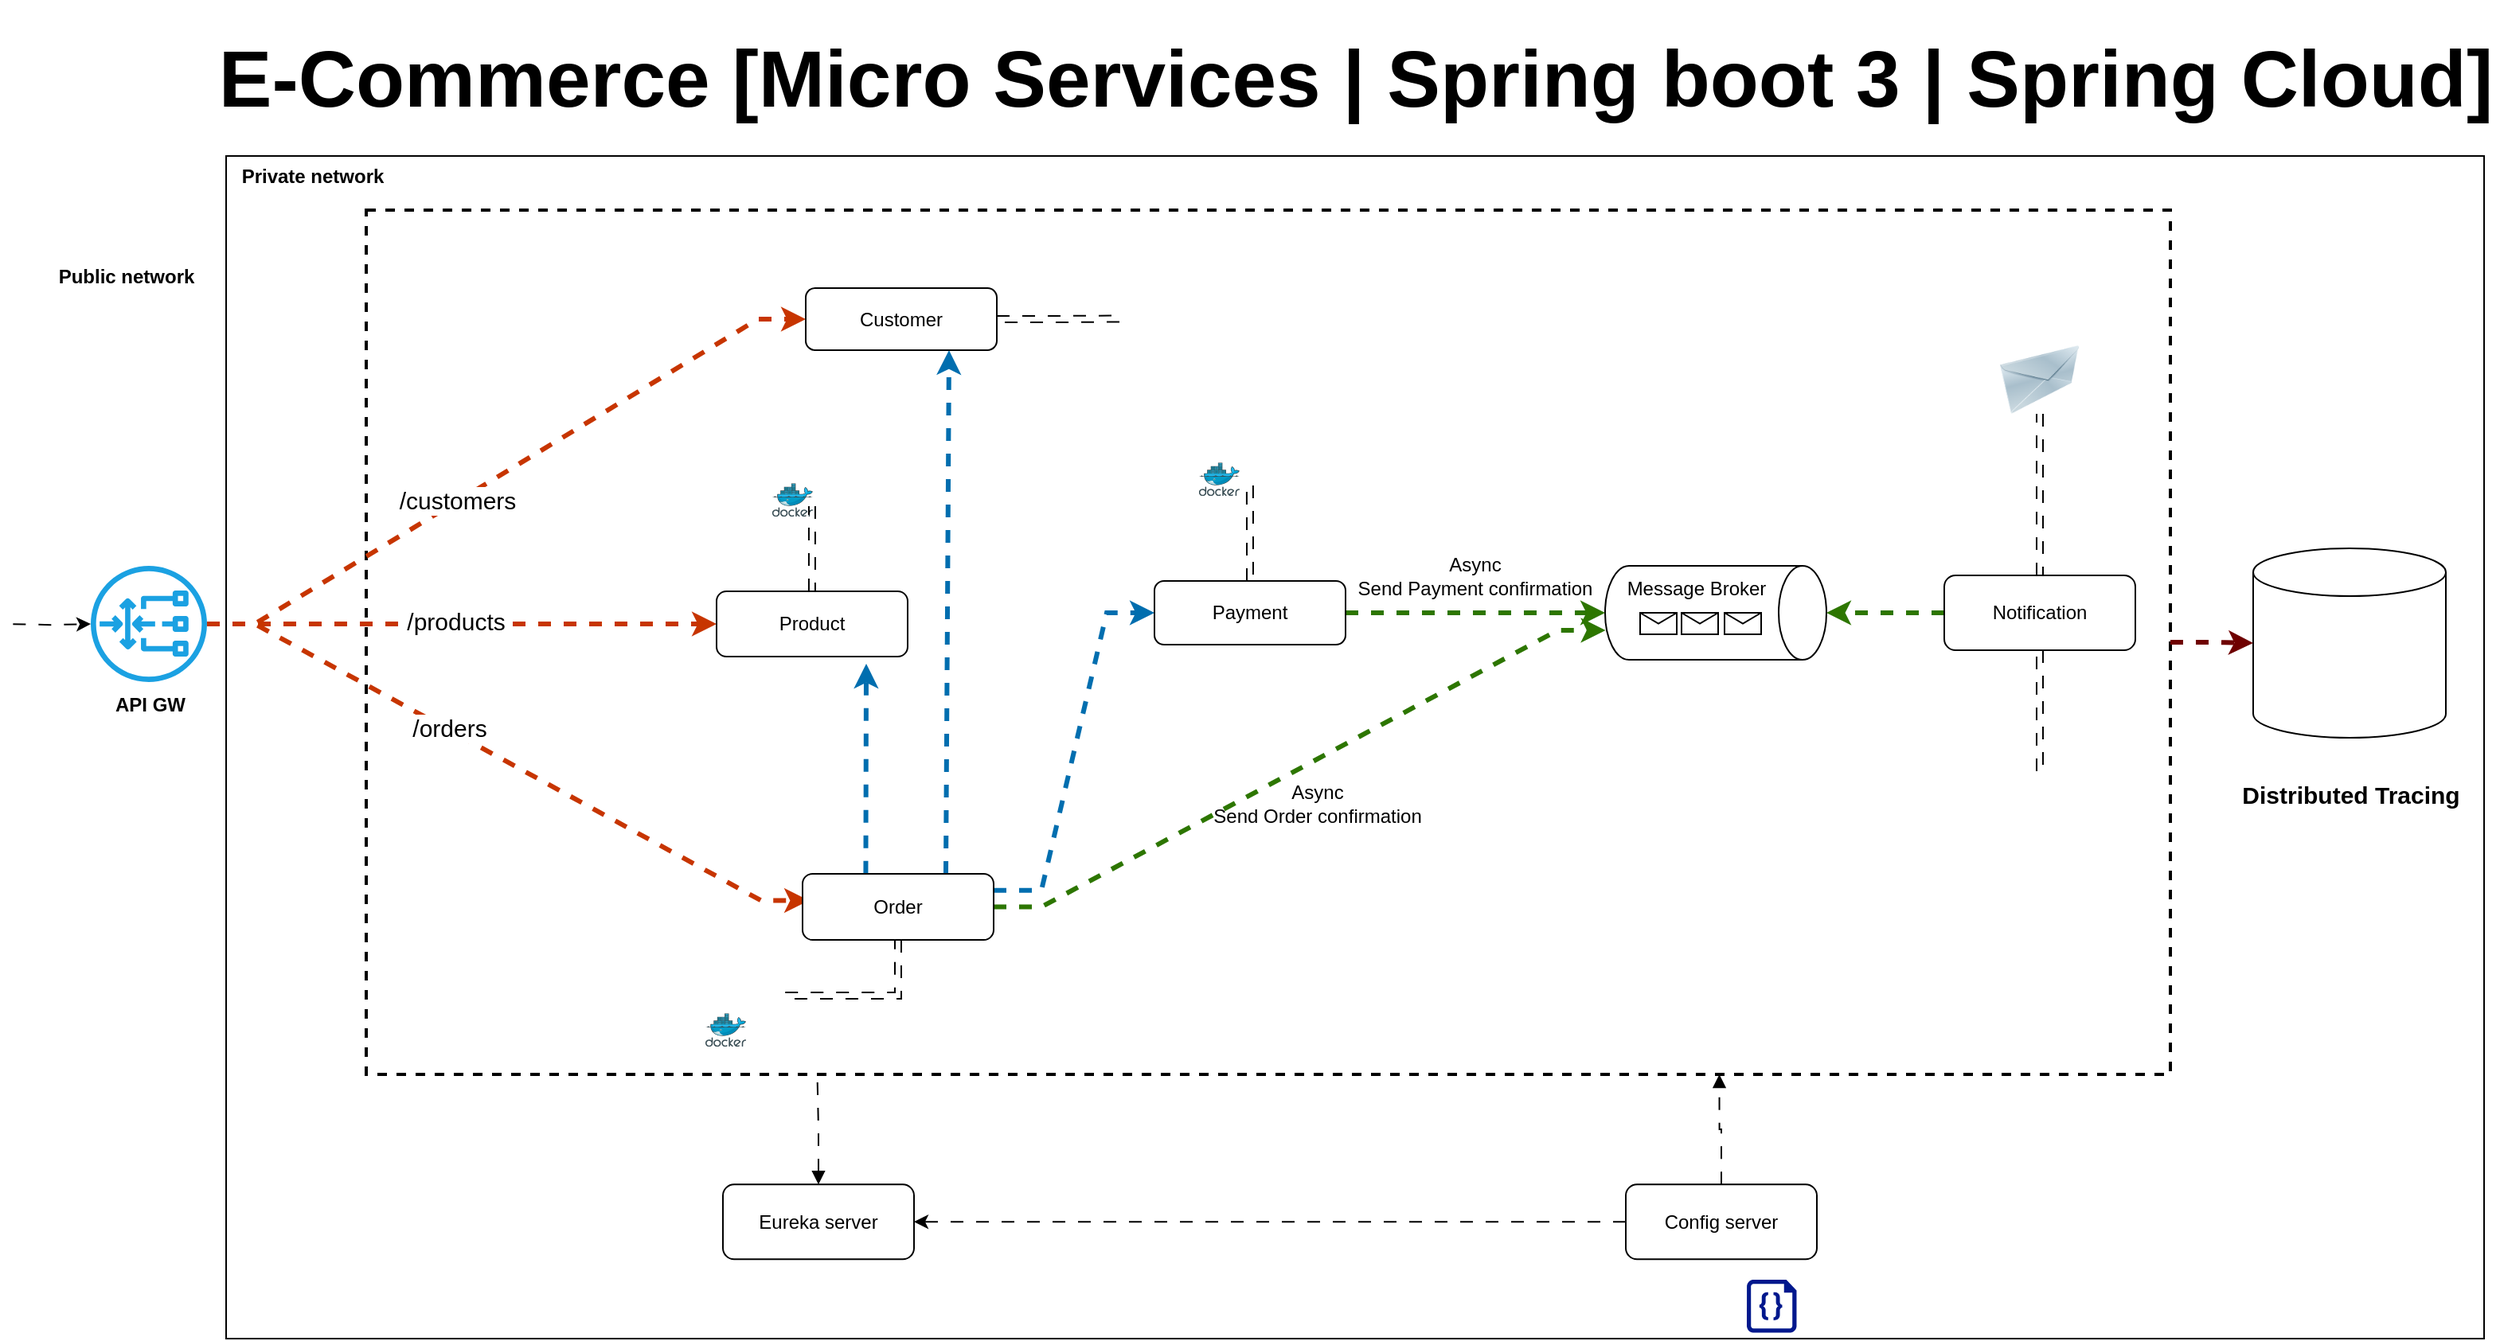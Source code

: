 <mxfile version="22.1.22" type="embed" pages="6">
  <diagram id="VbmSNMpitOyS2P8errUJ" name="global-architecture">
    <mxGraphModel dx="1165" dy="801" grid="0" gridSize="10" guides="0" tooltips="1" connect="0" arrows="0" fold="1" page="0" pageScale="1" pageWidth="1169" pageHeight="827" math="0" shadow="0">
      <root>
        <mxCell id="0" />
        <mxCell id="1" parent="0" />
        <mxCell id="xCOBlcEBNlZvq0qhSWPW-67" value="" style="rounded=0;whiteSpace=wrap;html=1;" parent="1" vertex="1">
          <mxGeometry x="175" y="57" width="1418" height="743" as="geometry" />
        </mxCell>
        <mxCell id="xCOBlcEBNlZvq0qhSWPW-52" value="" style="shape=cylinder3;whiteSpace=wrap;html=1;boundedLbl=1;backgroundOutline=1;size=15;" parent="1" vertex="1">
          <mxGeometry x="1448" y="303.5" width="121" height="119" as="geometry" />
        </mxCell>
        <mxCell id="O6HLDK9tNG4gK17g9pfa-21" value="" style="rounded=0;whiteSpace=wrap;html=1;sketch=0;fillColor=none;dashed=1;strokeWidth=2;" parent="1" vertex="1">
          <mxGeometry x="263" y="91" width="1133" height="543" as="geometry" />
        </mxCell>
        <mxCell id="O6HLDK9tNG4gK17g9pfa-33" value="" style="image;html=1;image=img/lib/clip_art/networking/Email_128x128.png;sketch=0;fontSize=15;fillColor=none;" parent="1" vertex="1">
          <mxGeometry x="1288" y="176" width="52" height="43" as="geometry" />
        </mxCell>
        <mxCell id="O6HLDK9tNG4gK17g9pfa-50" value="" style="endArrow=classic;html=1;rounded=0;fontSize=15;endSize=6;strokeWidth=3;strokeColor=#C73500;fillColor=#fa6800;edgeStyle=entityRelationEdgeStyle;flowAnimation=1;entryX=0;entryY=0.5;entryDx=0;entryDy=0;" parent="1" source="O6HLDK9tNG4gK17g9pfa-103" target="xCOBlcEBNlZvq0qhSWPW-1" edge="1">
          <mxGeometry width="50" height="50" relative="1" as="geometry">
            <mxPoint x="267" y="350" as="sourcePoint" />
            <mxPoint x="465.0" y="161.5" as="targetPoint" />
          </mxGeometry>
        </mxCell>
        <mxCell id="O6HLDK9tNG4gK17g9pfa-59" value="/customers" style="edgeLabel;html=1;align=center;verticalAlign=middle;resizable=0;points=[];fontSize=15;" parent="O6HLDK9tNG4gK17g9pfa-50" vertex="1" connectable="0">
          <mxGeometry x="-0.505" y="1" relative="1" as="geometry">
            <mxPoint x="62" y="-38" as="offset" />
          </mxGeometry>
        </mxCell>
        <mxCell id="O6HLDK9tNG4gK17g9pfa-51" value="" style="endArrow=classic;html=1;rounded=0;fontSize=15;endSize=6;strokeWidth=3;strokeColor=#C73500;fillColor=#fa6800;edgeStyle=entityRelationEdgeStyle;entryX=0;entryY=0.75;entryDx=0;entryDy=0;flowAnimation=1;" parent="1" source="O6HLDK9tNG4gK17g9pfa-103" target="xCOBlcEBNlZvq0qhSWPW-20" edge="1">
          <mxGeometry width="50" height="50" relative="1" as="geometry">
            <mxPoint x="261.0" y="353" as="sourcePoint" />
            <mxPoint x="486" y="528.5" as="targetPoint" />
          </mxGeometry>
        </mxCell>
        <mxCell id="O6HLDK9tNG4gK17g9pfa-60" value="/orders" style="edgeLabel;html=1;align=center;verticalAlign=middle;resizable=0;points=[];fontSize=15;" parent="O6HLDK9tNG4gK17g9pfa-51" vertex="1" connectable="0">
          <mxGeometry x="0.28" y="-3" relative="1" as="geometry">
            <mxPoint x="-88" y="-53" as="offset" />
          </mxGeometry>
        </mxCell>
        <mxCell id="8Op4M2FmP5w4KHeaY0xA-4" style="edgeStyle=orthogonalEdgeStyle;rounded=0;orthogonalLoop=1;jettySize=auto;html=1;strokeWidth=3;fillColor=#fa6800;strokeColor=#C73500;flowAnimation=1;entryX=0;entryY=0.5;entryDx=0;entryDy=0;" parent="1" source="O6HLDK9tNG4gK17g9pfa-103" target="xCOBlcEBNlZvq0qhSWPW-12" edge="1">
          <mxGeometry relative="1" as="geometry">
            <mxPoint x="403" y="351" as="targetPoint" />
          </mxGeometry>
        </mxCell>
        <mxCell id="8Op4M2FmP5w4KHeaY0xA-5" value="/products" style="edgeLabel;html=1;align=center;verticalAlign=middle;resizable=0;points=[];fontSize=15;" parent="8Op4M2FmP5w4KHeaY0xA-4" vertex="1" connectable="0">
          <mxGeometry x="0.286" y="1" relative="1" as="geometry">
            <mxPoint x="-50" y="-1" as="offset" />
          </mxGeometry>
        </mxCell>
        <mxCell id="Sr1AToIsDmf1QCaqVxD8-1" value="" style="shape=image;verticalLabelPosition=bottom;labelBackgroundColor=default;verticalAlign=top;aspect=fixed;imageAspect=0;image=https://www.opc-router.de/wp-content/uploads/2021/03/mongodb_thumbnail.png;" parent="1" vertex="1">
          <mxGeometry x="1286.12" y="443.5" width="55.76" height="75" as="geometry" />
        </mxCell>
        <mxCell id="8Op4M2FmP5w4KHeaY0xA-1" value="" style="shape=image;verticalLabelPosition=bottom;labelBackgroundColor=default;verticalAlign=top;aspect=fixed;imageAspect=0;image=https://avatars.githubusercontent.com/u/11860887?s=280&amp;v=4;" parent="1" vertex="1">
          <mxGeometry x="1477" y="345.5" width="63" height="63" as="geometry" />
        </mxCell>
        <mxCell id="xCOBlcEBNlZvq0qhSWPW-14" value="" style="shape=image;verticalLabelPosition=bottom;labelBackgroundColor=default;verticalAlign=top;aspect=fixed;imageAspect=0;image=https://static-00.iconduck.com/assets.00/kafka-icon-2048x935-cvu4503l.png;imageBorder=none;perimeterSpacing=0;" parent="1" vertex="1">
          <mxGeometry x="1054" y="274" width="77.75" height="35.5" as="geometry" />
        </mxCell>
        <mxCell id="xCOBlcEBNlZvq0qhSWPW-15" value="Message Broker" style="shape=cylinder3;whiteSpace=wrap;html=1;boundedLbl=1;backgroundOutline=1;size=15;rotation=90;horizontal=0;verticalAlign=top;" parent="1" vertex="1">
          <mxGeometry x="1081" y="274.5" width="59" height="139" as="geometry" />
        </mxCell>
        <mxCell id="xCOBlcEBNlZvq0qhSWPW-25" style="edgeStyle=entityRelationEdgeStyle;rounded=0;orthogonalLoop=1;jettySize=auto;html=1;entryX=0.686;entryY=0.998;entryDx=0;entryDy=0;entryPerimeter=0;fillColor=#60a917;strokeColor=#2D7600;strokeWidth=3;flowAnimation=1;" parent="1" source="xCOBlcEBNlZvq0qhSWPW-19" target="xCOBlcEBNlZvq0qhSWPW-15" edge="1">
          <mxGeometry relative="1" as="geometry" />
        </mxCell>
        <mxCell id="xCOBlcEBNlZvq0qhSWPW-27" style="rounded=0;orthogonalLoop=1;jettySize=auto;html=1;exitX=0.331;exitY=-0.003;exitDx=0;exitDy=0;exitPerimeter=0;strokeWidth=3;fillColor=#1ba1e2;strokeColor=#006EAF;flowAnimation=1;" parent="1" source="xCOBlcEBNlZvq0qhSWPW-19" edge="1">
          <mxGeometry relative="1" as="geometry">
            <mxPoint x="577" y="376" as="targetPoint" />
          </mxGeometry>
        </mxCell>
        <mxCell id="xCOBlcEBNlZvq0qhSWPW-28" style="edgeStyle=entityRelationEdgeStyle;rounded=0;orthogonalLoop=1;jettySize=auto;html=1;entryX=0;entryY=0.5;entryDx=0;entryDy=0;exitX=1;exitY=0.25;exitDx=0;exitDy=0;fillColor=#1ba1e2;strokeColor=#006EAF;strokeWidth=3;flowAnimation=1;" parent="1" source="xCOBlcEBNlZvq0qhSWPW-19" target="xCOBlcEBNlZvq0qhSWPW-9" edge="1">
          <mxGeometry relative="1" as="geometry" />
        </mxCell>
        <mxCell id="xCOBlcEBNlZvq0qhSWPW-30" style="rounded=0;orthogonalLoop=1;jettySize=auto;html=1;entryX=0.5;entryY=1;entryDx=0;entryDy=0;entryPerimeter=0;fillColor=#60a917;strokeColor=#2D7600;strokeWidth=3;flowAnimation=1;" parent="1" source="xCOBlcEBNlZvq0qhSWPW-9" target="xCOBlcEBNlZvq0qhSWPW-15" edge="1">
          <mxGeometry relative="1" as="geometry" />
        </mxCell>
        <mxCell id="xCOBlcEBNlZvq0qhSWPW-31" style="rounded=0;orthogonalLoop=1;jettySize=auto;html=1;exitX=0.75;exitY=0;exitDx=0;exitDy=0;entryX=0.75;entryY=1;entryDx=0;entryDy=0;strokeWidth=3;fillColor=#1ba1e2;strokeColor=#006EAF;flowAnimation=1;" parent="1" source="xCOBlcEBNlZvq0qhSWPW-19" target="xCOBlcEBNlZvq0qhSWPW-1" edge="1">
          <mxGeometry relative="1" as="geometry" />
        </mxCell>
        <mxCell id="xCOBlcEBNlZvq0qhSWPW-35" style="edgeStyle=orthogonalEdgeStyle;rounded=0;orthogonalLoop=1;jettySize=auto;html=1;entryX=0.5;entryY=0;entryDx=0;entryDy=0;entryPerimeter=0;fillColor=#60a917;strokeColor=#2D7600;strokeWidth=3;flowAnimation=1;" parent="1" source="xCOBlcEBNlZvq0qhSWPW-33" target="xCOBlcEBNlZvq0qhSWPW-15" edge="1">
          <mxGeometry relative="1" as="geometry" />
        </mxCell>
        <mxCell id="O6HLDK9tNG4gK17g9pfa-22" value="" style="shape=image;verticalLabelPosition=bottom;labelBackgroundColor=default;verticalAlign=top;aspect=fixed;imageAspect=0;image=https://cdn-icons-png.flaticon.com/512/25/25231.png;" parent="1" vertex="1">
          <mxGeometry x="1086.76" y="765.25" width="29" height="29" as="geometry" />
        </mxCell>
        <mxCell id="O6HLDK9tNG4gK17g9pfa-23" value="" style="sketch=0;aspect=fixed;pointerEvents=1;shadow=0;dashed=0;html=1;strokeColor=none;labelPosition=center;verticalLabelPosition=bottom;verticalAlign=top;align=center;fillColor=#00188D;shape=mxgraph.azure.code_file" parent="1" vertex="1">
          <mxGeometry x="1129.98" y="763" width="31.26" height="33.25" as="geometry" />
        </mxCell>
        <mxCell id="xCOBlcEBNlZvq0qhSWPW-46" value="" style="group" parent="1" vertex="1" connectable="0">
          <mxGeometry x="785.94" y="213" width="50.12" height="57.649" as="geometry" />
        </mxCell>
        <mxCell id="xCOBlcEBNlZvq0qhSWPW-47" value="" style="shape=image;verticalLabelPosition=bottom;labelBackgroundColor=default;verticalAlign=top;aspect=fixed;imageAspect=0;image=https://upload.wikimedia.org/wikipedia/commons/thumb/b/ba/Database-postgres.svg/1448px-Database-postgres.svg.png;container=0;" parent="xCOBlcEBNlZvq0qhSWPW-46" vertex="1">
          <mxGeometry x="13.997" width="36.123" height="51.041" as="geometry" />
        </mxCell>
        <mxCell id="xCOBlcEBNlZvq0qhSWPW-48" value="" style="sketch=0;aspect=fixed;html=1;points=[];align=center;image;fontSize=12;image=img/lib/mscae/Docker.svg;fillColor=none;container=0;" parent="xCOBlcEBNlZvq0qhSWPW-46" vertex="1">
          <mxGeometry y="36.68" width="25.572" height="20.969" as="geometry" />
        </mxCell>
        <mxCell id="xCOBlcEBNlZvq0qhSWPW-49" value="" style="group" parent="1" vertex="1" connectable="0">
          <mxGeometry x="517.94" y="226" width="50.12" height="57.649" as="geometry" />
        </mxCell>
        <mxCell id="xCOBlcEBNlZvq0qhSWPW-50" value="" style="shape=image;verticalLabelPosition=bottom;labelBackgroundColor=default;verticalAlign=top;aspect=fixed;imageAspect=0;image=https://upload.wikimedia.org/wikipedia/commons/thumb/b/ba/Database-postgres.svg/1448px-Database-postgres.svg.png;container=0;" parent="xCOBlcEBNlZvq0qhSWPW-49" vertex="1">
          <mxGeometry x="15.997" width="36.123" height="51.041" as="geometry" />
        </mxCell>
        <mxCell id="xCOBlcEBNlZvq0qhSWPW-51" value="" style="sketch=0;aspect=fixed;html=1;points=[];align=center;image;fontSize=12;image=img/lib/mscae/Docker.svg;fillColor=none;container=0;" parent="xCOBlcEBNlZvq0qhSWPW-49" vertex="1">
          <mxGeometry y="36.68" width="25.572" height="20.969" as="geometry" />
        </mxCell>
        <mxCell id="xCOBlcEBNlZvq0qhSWPW-53" style="edgeStyle=orthogonalEdgeStyle;rounded=0;orthogonalLoop=1;jettySize=auto;html=1;shape=link;flowAnimation=1;" parent="1" source="xCOBlcEBNlZvq0qhSWPW-1" edge="1">
          <mxGeometry relative="1" as="geometry">
            <mxPoint x="735.997" y="159.24" as="targetPoint" />
          </mxGeometry>
        </mxCell>
        <mxCell id="xCOBlcEBNlZvq0qhSWPW-54" style="edgeStyle=orthogonalEdgeStyle;rounded=0;orthogonalLoop=1;jettySize=auto;html=1;shape=link;flowAnimation=1;" parent="1" source="xCOBlcEBNlZvq0qhSWPW-9" target="xCOBlcEBNlZvq0qhSWPW-47" edge="1">
          <mxGeometry relative="1" as="geometry" />
        </mxCell>
        <mxCell id="xCOBlcEBNlZvq0qhSWPW-55" value="" style="group" parent="1" vertex="1" connectable="0">
          <mxGeometry x="476" y="559" width="50.12" height="57.649" as="geometry" />
        </mxCell>
        <mxCell id="xCOBlcEBNlZvq0qhSWPW-56" value="" style="shape=image;verticalLabelPosition=bottom;labelBackgroundColor=default;verticalAlign=top;aspect=fixed;imageAspect=0;image=https://upload.wikimedia.org/wikipedia/commons/thumb/b/ba/Database-postgres.svg/1448px-Database-postgres.svg.png;container=0;" parent="xCOBlcEBNlZvq0qhSWPW-55" vertex="1">
          <mxGeometry x="13.997" width="36.123" height="51.041" as="geometry" />
        </mxCell>
        <mxCell id="xCOBlcEBNlZvq0qhSWPW-57" value="" style="sketch=0;aspect=fixed;html=1;points=[];align=center;image;fontSize=12;image=img/lib/mscae/Docker.svg;fillColor=none;container=0;" parent="xCOBlcEBNlZvq0qhSWPW-55" vertex="1">
          <mxGeometry y="36.68" width="25.572" height="20.969" as="geometry" />
        </mxCell>
        <mxCell id="xCOBlcEBNlZvq0qhSWPW-58" style="edgeStyle=orthogonalEdgeStyle;rounded=0;orthogonalLoop=1;jettySize=auto;html=1;entryX=1;entryY=0.5;entryDx=0;entryDy=0;exitX=0.5;exitY=1;exitDx=0;exitDy=0;shape=link;flowAnimation=1;" parent="1" source="xCOBlcEBNlZvq0qhSWPW-19" target="xCOBlcEBNlZvq0qhSWPW-56" edge="1">
          <mxGeometry relative="1" as="geometry" />
        </mxCell>
        <mxCell id="xCOBlcEBNlZvq0qhSWPW-59" style="edgeStyle=orthogonalEdgeStyle;rounded=0;orthogonalLoop=1;jettySize=auto;html=1;entryX=0.25;entryY=1;entryDx=0;entryDy=0;shape=link;flowAnimation=1;" parent="1" source="xCOBlcEBNlZvq0qhSWPW-12" target="xCOBlcEBNlZvq0qhSWPW-50" edge="1">
          <mxGeometry relative="1" as="geometry" />
        </mxCell>
        <mxCell id="xCOBlcEBNlZvq0qhSWPW-60" style="edgeStyle=orthogonalEdgeStyle;rounded=0;orthogonalLoop=1;jettySize=auto;html=1;entryX=0.5;entryY=1;entryDx=0;entryDy=0;shape=link;flowAnimation=1;" parent="1" source="xCOBlcEBNlZvq0qhSWPW-33" target="O6HLDK9tNG4gK17g9pfa-33" edge="1">
          <mxGeometry relative="1" as="geometry" />
        </mxCell>
        <mxCell id="xCOBlcEBNlZvq0qhSWPW-61" style="edgeStyle=orthogonalEdgeStyle;rounded=0;orthogonalLoop=1;jettySize=auto;html=1;entryX=0;entryY=0.5;entryDx=0;entryDy=0;entryPerimeter=0;strokeWidth=3;fillColor=#a20025;strokeColor=#6F0000;flowAnimation=1;" parent="1" source="O6HLDK9tNG4gK17g9pfa-21" target="xCOBlcEBNlZvq0qhSWPW-52" edge="1">
          <mxGeometry relative="1" as="geometry" />
        </mxCell>
        <mxCell id="xCOBlcEBNlZvq0qhSWPW-62" value="Distributed Tracing" style="text;html=1;align=center;verticalAlign=middle;resizable=0;points=[];autosize=1;strokeColor=none;fillColor=none;fontStyle=1;fontSize=15;" parent="1" vertex="1">
          <mxGeometry x="1431" y="443" width="155" height="30" as="geometry" />
        </mxCell>
        <mxCell id="O6HLDK9tNG4gK17g9pfa-103" value="&lt;b&gt;API GW&lt;/b&gt;" style="sketch=0;outlineConnect=0;dashed=0;verticalLabelPosition=bottom;verticalAlign=top;align=center;html=1;fontSize=12;fontStyle=0;aspect=fixed;pointerEvents=1;shape=mxgraph.aws4.gateway_load_balancer;labelBackgroundColor=none;labelBorderColor=none;fillColor=#1ba1e2;strokeColor=default;" parent="1" vertex="1">
          <mxGeometry x="90" y="314.5" width="73" height="73" as="geometry" />
        </mxCell>
        <mxCell id="xCOBlcEBNlZvq0qhSWPW-64" style="edgeStyle=orthogonalEdgeStyle;rounded=0;orthogonalLoop=1;jettySize=auto;html=1;entryX=0.5;entryY=0;entryDx=0;entryDy=0;shape=link;flowAnimation=1;" parent="1" source="xCOBlcEBNlZvq0qhSWPW-33" target="Sr1AToIsDmf1QCaqVxD8-1" edge="1">
          <mxGeometry relative="1" as="geometry" />
        </mxCell>
        <mxCell id="xCOBlcEBNlZvq0qhSWPW-65" value="Async&lt;br&gt;Send Order confirmation" style="text;html=1;align=center;verticalAlign=middle;resizable=0;points=[];autosize=1;strokeColor=none;fillColor=none;" parent="1" vertex="1">
          <mxGeometry x="785.94" y="443.5" width="149" height="41" as="geometry" />
        </mxCell>
        <mxCell id="xCOBlcEBNlZvq0qhSWPW-66" value="Async&lt;br&gt;Send Payment confirmation" style="text;html=1;align=center;verticalAlign=middle;resizable=0;points=[];autosize=1;strokeColor=none;fillColor=none;" parent="1" vertex="1">
          <mxGeometry x="876" y="300" width="165" height="41" as="geometry" />
        </mxCell>
        <mxCell id="xCOBlcEBNlZvq0qhSWPW-68" value="Public network" style="text;html=1;align=center;verticalAlign=middle;resizable=0;points=[];autosize=1;strokeColor=none;fillColor=none;fontStyle=1" parent="1" vertex="1">
          <mxGeometry x="60" y="120" width="103" height="26" as="geometry" />
        </mxCell>
        <mxCell id="xCOBlcEBNlZvq0qhSWPW-69" value="Private network" style="text;html=1;align=center;verticalAlign=middle;resizable=0;points=[];autosize=1;strokeColor=none;fillColor=none;fontStyle=1" parent="1" vertex="1">
          <mxGeometry x="175" y="57" width="107" height="26" as="geometry" />
        </mxCell>
        <mxCell id="xCOBlcEBNlZvq0qhSWPW-70" style="edgeStyle=orthogonalEdgeStyle;rounded=0;orthogonalLoop=1;jettySize=auto;html=1;entryX=0.75;entryY=1;entryDx=0;entryDy=0;flowAnimation=1;startArrow=none;startFill=0;endArrow=block;endFill=1;" parent="1" source="xCOBlcEBNlZvq0qhSWPW-37" target="O6HLDK9tNG4gK17g9pfa-21" edge="1">
          <mxGeometry relative="1" as="geometry" />
        </mxCell>
        <mxCell id="xCOBlcEBNlZvq0qhSWPW-71" style="edgeStyle=orthogonalEdgeStyle;rounded=0;orthogonalLoop=1;jettySize=auto;html=1;entryX=0.25;entryY=1;entryDx=0;entryDy=0;flowAnimation=1;startArrow=block;startFill=1;endArrow=none;endFill=0;" parent="1" source="xCOBlcEBNlZvq0qhSWPW-40" target="O6HLDK9tNG4gK17g9pfa-21" edge="1">
          <mxGeometry relative="1" as="geometry" />
        </mxCell>
        <mxCell id="rKu08YaNow4kpiejSnou-1" value="" style="shape=message;html=1;html=1;outlineConnect=0;labelPosition=center;verticalLabelPosition=bottom;align=center;verticalAlign=top;container=0;" parent="1" vertex="1">
          <mxGeometry x="1063" y="344" width="23" height="13.5" as="geometry" />
        </mxCell>
        <mxCell id="rKu08YaNow4kpiejSnou-2" value="" style="shape=message;html=1;html=1;outlineConnect=0;labelPosition=center;verticalLabelPosition=bottom;align=center;verticalAlign=top;container=0;" parent="1" vertex="1">
          <mxGeometry x="1089" y="344" width="23" height="13.5" as="geometry" />
        </mxCell>
        <mxCell id="rKu08YaNow4kpiejSnou-3" value="" style="shape=message;html=1;html=1;outlineConnect=0;labelPosition=center;verticalLabelPosition=bottom;align=center;verticalAlign=top;container=0;" parent="1" vertex="1">
          <mxGeometry x="1116" y="344" width="23" height="13.5" as="geometry" />
        </mxCell>
        <mxCell id="rKu08YaNow4kpiejSnou-4" style="edgeStyle=orthogonalEdgeStyle;rounded=0;orthogonalLoop=1;jettySize=auto;html=1;flowAnimation=1;" parent="1" source="xCOBlcEBNlZvq0qhSWPW-37" target="xCOBlcEBNlZvq0qhSWPW-40" edge="1">
          <mxGeometry relative="1" as="geometry" />
        </mxCell>
        <mxCell id="rKu08YaNow4kpiejSnou-6" style="edgeStyle=orthogonalEdgeStyle;rounded=0;orthogonalLoop=1;jettySize=auto;html=1;flowAnimation=1;" parent="1" target="O6HLDK9tNG4gK17g9pfa-103" edge="1">
          <mxGeometry relative="1" as="geometry">
            <mxPoint x="41.18" y="351.1" as="sourcePoint" />
          </mxGeometry>
        </mxCell>
        <mxCell id="vR1Pq6dqCtEIYChafSH1-1" value="" style="shape=image;verticalLabelPosition=bottom;labelBackgroundColor=default;verticalAlign=top;aspect=fixed;imageAspect=0;image=https://www.opc-router.de/wp-content/uploads/2021/03/mongodb_thumbnail.png;" parent="1" vertex="1">
          <mxGeometry x="730.18" y="128" width="55.76" height="75" as="geometry" />
        </mxCell>
        <mxCell id="vbnjpDnbafTEZDlO4RGQ-1" value="E-Commerce [Micro Services | Spring boot 3 | Spring Cloud]" style="text;html=1;strokeColor=none;fillColor=none;align=center;verticalAlign=middle;whiteSpace=wrap;rounded=0;fontSize=50;fontStyle=1" parent="1" vertex="1">
          <mxGeometry x="166.5" y="-41" width="1435" height="98" as="geometry" />
        </mxCell>
        <mxCell id="xCOBlcEBNlZvq0qhSWPW-1" value="Customer" style="rounded=1;whiteSpace=wrap;html=1;" parent="1" vertex="1">
          <mxGeometry x="539" y="140" width="120" height="39" as="geometry" />
        </mxCell>
        <mxCell id="xCOBlcEBNlZvq0qhSWPW-2" value="" style="shape=image;verticalLabelPosition=bottom;labelBackgroundColor=default;verticalAlign=top;aspect=fixed;imageAspect=0;image=https://images.ctfassets.net/gt6dp23g0g38/5DqlQtFKecFlkqQ8YGDT2p/aa945b648f44dd872e9a1b89f7d203ef/springboot.png;" parent="1" vertex="1">
          <mxGeometry x="543" y="142.6" width="19.539" height="17.55" as="geometry" />
        </mxCell>
        <mxCell id="xCOBlcEBNlZvq0qhSWPW-12" value="Product" style="rounded=1;whiteSpace=wrap;html=1;" parent="1" vertex="1">
          <mxGeometry x="483" y="330.5" width="120" height="41" as="geometry" />
        </mxCell>
        <mxCell id="xCOBlcEBNlZvq0qhSWPW-13" value="" style="shape=image;verticalLabelPosition=bottom;labelBackgroundColor=default;verticalAlign=top;aspect=fixed;imageAspect=0;image=https://images.ctfassets.net/gt6dp23g0g38/5DqlQtFKecFlkqQ8YGDT2p/aa945b648f44dd872e9a1b89f7d203ef/springboot.png;" parent="1" vertex="1">
          <mxGeometry x="487" y="333.233" width="20.541" height="18.45" as="geometry" />
        </mxCell>
        <mxCell id="xCOBlcEBNlZvq0qhSWPW-9" value="Payment" style="rounded=1;whiteSpace=wrap;html=1;" parent="1" vertex="1">
          <mxGeometry x="758" y="324" width="120" height="40" as="geometry" />
        </mxCell>
        <mxCell id="xCOBlcEBNlZvq0qhSWPW-10" value="" style="shape=image;verticalLabelPosition=bottom;labelBackgroundColor=default;verticalAlign=top;aspect=fixed;imageAspect=0;image=https://images.ctfassets.net/gt6dp23g0g38/5DqlQtFKecFlkqQ8YGDT2p/aa945b648f44dd872e9a1b89f7d203ef/springboot.png;" parent="1" vertex="1">
          <mxGeometry x="762" y="326.667" width="20.04" height="18.0" as="geometry" />
        </mxCell>
        <mxCell id="xCOBlcEBNlZvq0qhSWPW-19" value="Order" style="rounded=1;whiteSpace=wrap;html=1;" parent="1" vertex="1">
          <mxGeometry x="537" y="508" width="120" height="41.5" as="geometry" />
        </mxCell>
        <mxCell id="xCOBlcEBNlZvq0qhSWPW-20" value="" style="shape=image;verticalLabelPosition=bottom;labelBackgroundColor=default;verticalAlign=top;aspect=fixed;imageAspect=0;image=https://images.ctfassets.net/gt6dp23g0g38/5DqlQtFKecFlkqQ8YGDT2p/aa945b648f44dd872e9a1b89f7d203ef/springboot.png;" parent="1" vertex="1">
          <mxGeometry x="541" y="510.767" width="20.791" height="18.675" as="geometry" />
        </mxCell>
        <mxCell id="xCOBlcEBNlZvq0qhSWPW-33" value="Notification" style="rounded=1;whiteSpace=wrap;html=1;" parent="1" vertex="1">
          <mxGeometry x="1254" y="320.5" width="120" height="47" as="geometry" />
        </mxCell>
        <mxCell id="xCOBlcEBNlZvq0qhSWPW-34" value="" style="shape=image;verticalLabelPosition=bottom;labelBackgroundColor=default;verticalAlign=top;aspect=fixed;imageAspect=0;image=https://images.ctfassets.net/gt6dp23g0g38/5DqlQtFKecFlkqQ8YGDT2p/aa945b648f44dd872e9a1b89f7d203ef/springboot.png;" parent="1" vertex="1">
          <mxGeometry x="1258" y="323.633" width="23.547" height="21.15" as="geometry" />
        </mxCell>
        <mxCell id="xCOBlcEBNlZvq0qhSWPW-40" value="Eureka server" style="rounded=1;whiteSpace=wrap;html=1;" parent="1" vertex="1">
          <mxGeometry x="487" y="703.13" width="120" height="47" as="geometry" />
        </mxCell>
        <mxCell id="xCOBlcEBNlZvq0qhSWPW-41" value="" style="shape=image;verticalLabelPosition=bottom;labelBackgroundColor=default;verticalAlign=top;aspect=fixed;imageAspect=0;image=https://images.ctfassets.net/gt6dp23g0g38/5DqlQtFKecFlkqQ8YGDT2p/aa945b648f44dd872e9a1b89f7d203ef/springboot.png;" parent="1" vertex="1">
          <mxGeometry x="491" y="706.263" width="23.547" height="21.15" as="geometry" />
        </mxCell>
        <mxCell id="xCOBlcEBNlZvq0qhSWPW-37" value="Config server" style="rounded=1;whiteSpace=wrap;html=1;" parent="1" vertex="1">
          <mxGeometry x="1054" y="703.13" width="120" height="47" as="geometry" />
        </mxCell>
        <mxCell id="xCOBlcEBNlZvq0qhSWPW-38" value="" style="shape=image;verticalLabelPosition=bottom;labelBackgroundColor=default;verticalAlign=top;aspect=fixed;imageAspect=0;image=https://images.ctfassets.net/gt6dp23g0g38/5DqlQtFKecFlkqQ8YGDT2p/aa945b648f44dd872e9a1b89f7d203ef/springboot.png;" parent="1" vertex="1">
          <mxGeometry x="1058" y="706.263" width="23.547" height="21.15" as="geometry" />
        </mxCell>
      </root>
    </mxGraphModel>
  </diagram>
  <diagram id="FYrnJrQARu1fBFtOPtaL" name="class-diagram">
    <mxGraphModel dx="1565" dy="801" grid="0" gridSize="10" guides="0" tooltips="1" connect="0" arrows="0" fold="1" page="0" pageScale="1" pageWidth="1169" pageHeight="827" math="0" shadow="0">
      <root>
        <mxCell id="0" />
        <mxCell id="1" parent="0" />
        <mxCell id="nPPL16FtD3WXAmP0PZX--12" style="edgeStyle=orthogonalEdgeStyle;rounded=0;orthogonalLoop=1;jettySize=auto;html=1;entryX=0.5;entryY=0;entryDx=0;entryDy=0;endArrow=ERmany;endFill=0;startArrow=ERmandOne;startFill=0;" parent="1" source="WRttjeE3I7V11c35sN3d-1" target="WRttjeE3I7V11c35sN3d-10" edge="1">
          <mxGeometry relative="1" as="geometry" />
        </mxCell>
        <mxCell id="WRttjeE3I7V11c35sN3d-1" value="Customer" style="swimlane;fontStyle=0;childLayout=stackLayout;horizontal=1;startSize=26;fillColor=#d5e8d4;horizontalStack=0;resizeParent=1;resizeParentMax=0;resizeLast=0;collapsible=1;marginBottom=0;whiteSpace=wrap;html=1;strokeColor=#82b366;" parent="1" vertex="1">
          <mxGeometry x="70" y="-80" width="140" height="130" as="geometry" />
        </mxCell>
        <mxCell id="WRttjeE3I7V11c35sN3d-2" value="id" style="text;strokeColor=none;fillColor=none;align=left;verticalAlign=top;spacingLeft=4;spacingRight=4;overflow=hidden;rotatable=0;points=[[0,0.5],[1,0.5]];portConstraint=eastwest;whiteSpace=wrap;html=1;" parent="WRttjeE3I7V11c35sN3d-1" vertex="1">
          <mxGeometry y="26" width="140" height="26" as="geometry" />
        </mxCell>
        <mxCell id="WRttjeE3I7V11c35sN3d-3" value="firstname" style="text;strokeColor=none;fillColor=none;align=left;verticalAlign=top;spacingLeft=4;spacingRight=4;overflow=hidden;rotatable=0;points=[[0,0.5],[1,0.5]];portConstraint=eastwest;whiteSpace=wrap;html=1;" parent="WRttjeE3I7V11c35sN3d-1" vertex="1">
          <mxGeometry y="52" width="140" height="26" as="geometry" />
        </mxCell>
        <mxCell id="WRttjeE3I7V11c35sN3d-4" value="lastname" style="text;strokeColor=none;fillColor=none;align=left;verticalAlign=top;spacingLeft=4;spacingRight=4;overflow=hidden;rotatable=0;points=[[0,0.5],[1,0.5]];portConstraint=eastwest;whiteSpace=wrap;html=1;" parent="WRttjeE3I7V11c35sN3d-1" vertex="1">
          <mxGeometry y="78" width="140" height="26" as="geometry" />
        </mxCell>
        <mxCell id="WRttjeE3I7V11c35sN3d-5" value="email" style="text;strokeColor=none;fillColor=none;align=left;verticalAlign=top;spacingLeft=4;spacingRight=4;overflow=hidden;rotatable=0;points=[[0,0.5],[1,0.5]];portConstraint=eastwest;whiteSpace=wrap;html=1;" parent="WRttjeE3I7V11c35sN3d-1" vertex="1">
          <mxGeometry y="104" width="140" height="26" as="geometry" />
        </mxCell>
        <mxCell id="nPPL16FtD3WXAmP0PZX--13" style="edgeStyle=orthogonalEdgeStyle;rounded=0;orthogonalLoop=1;jettySize=auto;html=1;entryX=0;entryY=0.5;entryDx=0;entryDy=0;endArrow=ERmany;endFill=0;startArrow=ERmandOne;startFill=0;" parent="1" source="WRttjeE3I7V11c35sN3d-10" target="nPPL16FtD3WXAmP0PZX--2" edge="1">
          <mxGeometry relative="1" as="geometry" />
        </mxCell>
        <mxCell id="WRttjeE3I7V11c35sN3d-10" value="Order" style="swimlane;fontStyle=0;childLayout=stackLayout;horizontal=1;startSize=26;fillColor=#dae8fc;horizontalStack=0;resizeParent=1;resizeParentMax=0;resizeLast=0;collapsible=1;marginBottom=0;whiteSpace=wrap;html=1;strokeColor=#6c8ebf;" parent="1" vertex="1">
          <mxGeometry x="70" y="200" width="140" height="104" as="geometry" />
        </mxCell>
        <mxCell id="WRttjeE3I7V11c35sN3d-11" value="id" style="text;strokeColor=none;fillColor=none;align=left;verticalAlign=top;spacingLeft=4;spacingRight=4;overflow=hidden;rotatable=0;points=[[0,0.5],[1,0.5]];portConstraint=eastwest;whiteSpace=wrap;html=1;" parent="WRttjeE3I7V11c35sN3d-10" vertex="1">
          <mxGeometry y="26" width="140" height="26" as="geometry" />
        </mxCell>
        <mxCell id="WRttjeE3I7V11c35sN3d-12" value="orderDate" style="text;strokeColor=none;fillColor=none;align=left;verticalAlign=top;spacingLeft=4;spacingRight=4;overflow=hidden;rotatable=0;points=[[0,0.5],[1,0.5]];portConstraint=eastwest;whiteSpace=wrap;html=1;" parent="WRttjeE3I7V11c35sN3d-10" vertex="1">
          <mxGeometry y="52" width="140" height="26" as="geometry" />
        </mxCell>
        <mxCell id="WRttjeE3I7V11c35sN3d-13" value="reference" style="text;strokeColor=none;fillColor=none;align=left;verticalAlign=top;spacingLeft=4;spacingRight=4;overflow=hidden;rotatable=0;points=[[0,0.5],[1,0.5]];portConstraint=eastwest;whiteSpace=wrap;html=1;" parent="WRttjeE3I7V11c35sN3d-10" vertex="1">
          <mxGeometry y="78" width="140" height="26" as="geometry" />
        </mxCell>
        <mxCell id="WRttjeE3I7V11c35sN3d-14" value="Product" style="swimlane;fontStyle=0;childLayout=stackLayout;horizontal=1;startSize=26;fillColor=#fff2cc;horizontalStack=0;resizeParent=1;resizeParentMax=0;resizeLast=0;collapsible=1;marginBottom=0;whiteSpace=wrap;html=1;strokeColor=#d6b656;" parent="1" vertex="1">
          <mxGeometry x="453" y="174" width="140" height="156" as="geometry" />
        </mxCell>
        <mxCell id="WRttjeE3I7V11c35sN3d-15" value="id" style="text;strokeColor=none;fillColor=none;align=left;verticalAlign=top;spacingLeft=4;spacingRight=4;overflow=hidden;rotatable=0;points=[[0,0.5],[1,0.5]];portConstraint=eastwest;whiteSpace=wrap;html=1;" parent="WRttjeE3I7V11c35sN3d-14" vertex="1">
          <mxGeometry y="26" width="140" height="26" as="geometry" />
        </mxCell>
        <mxCell id="WRttjeE3I7V11c35sN3d-16" value="name" style="text;strokeColor=none;fillColor=none;align=left;verticalAlign=top;spacingLeft=4;spacingRight=4;overflow=hidden;rotatable=0;points=[[0,0.5],[1,0.5]];portConstraint=eastwest;whiteSpace=wrap;html=1;" parent="WRttjeE3I7V11c35sN3d-14" vertex="1">
          <mxGeometry y="52" width="140" height="26" as="geometry" />
        </mxCell>
        <mxCell id="WRttjeE3I7V11c35sN3d-17" value="description" style="text;strokeColor=none;fillColor=none;align=left;verticalAlign=top;spacingLeft=4;spacingRight=4;overflow=hidden;rotatable=0;points=[[0,0.5],[1,0.5]];portConstraint=eastwest;whiteSpace=wrap;html=1;" parent="WRttjeE3I7V11c35sN3d-14" vertex="1">
          <mxGeometry y="78" width="140" height="26" as="geometry" />
        </mxCell>
        <mxCell id="WRttjeE3I7V11c35sN3d-18" value="availableQuantity" style="text;strokeColor=none;fillColor=none;align=left;verticalAlign=top;spacingLeft=4;spacingRight=4;overflow=hidden;rotatable=0;points=[[0,0.5],[1,0.5]];portConstraint=eastwest;whiteSpace=wrap;html=1;" parent="WRttjeE3I7V11c35sN3d-14" vertex="1">
          <mxGeometry y="104" width="140" height="26" as="geometry" />
        </mxCell>
        <mxCell id="WRttjeE3I7V11c35sN3d-24" value="price" style="text;strokeColor=none;fillColor=none;align=left;verticalAlign=top;spacingLeft=4;spacingRight=4;overflow=hidden;rotatable=0;points=[[0,0.5],[1,0.5]];portConstraint=eastwest;whiteSpace=wrap;html=1;" parent="WRttjeE3I7V11c35sN3d-14" vertex="1">
          <mxGeometry y="130" width="140" height="26" as="geometry" />
        </mxCell>
        <mxCell id="nPPL16FtD3WXAmP0PZX--27" style="edgeStyle=orthogonalEdgeStyle;rounded=0;orthogonalLoop=1;jettySize=auto;html=1;entryX=0.5;entryY=0;entryDx=0;entryDy=0;startArrow=ERmandOne;startFill=0;endArrow=ERmandOne;endFill=0;" parent="1" source="WRttjeE3I7V11c35sN3d-20" target="nPPL16FtD3WXAmP0PZX--6" edge="1">
          <mxGeometry relative="1" as="geometry" />
        </mxCell>
        <mxCell id="WRttjeE3I7V11c35sN3d-20" value="Payment" style="swimlane;fontStyle=0;childLayout=stackLayout;horizontal=1;startSize=26;fillColor=#ffe6cc;horizontalStack=0;resizeParent=1;resizeParentMax=0;resizeLast=0;collapsible=1;marginBottom=0;whiteSpace=wrap;html=1;strokeColor=#d79b00;" parent="1" vertex="1">
          <mxGeometry x="-180" y="20" width="140" height="130" as="geometry" />
        </mxCell>
        <mxCell id="WRttjeE3I7V11c35sN3d-21" value="id" style="text;strokeColor=none;fillColor=none;align=left;verticalAlign=top;spacingLeft=4;spacingRight=4;overflow=hidden;rotatable=0;points=[[0,0.5],[1,0.5]];portConstraint=eastwest;whiteSpace=wrap;html=1;" parent="WRttjeE3I7V11c35sN3d-20" vertex="1">
          <mxGeometry y="26" width="140" height="26" as="geometry" />
        </mxCell>
        <mxCell id="WRttjeE3I7V11c35sN3d-22" value="reference" style="text;strokeColor=none;fillColor=none;align=left;verticalAlign=top;spacingLeft=4;spacingRight=4;overflow=hidden;rotatable=0;points=[[0,0.5],[1,0.5]];portConstraint=eastwest;whiteSpace=wrap;html=1;" parent="WRttjeE3I7V11c35sN3d-20" vertex="1">
          <mxGeometry y="52" width="140" height="26" as="geometry" />
        </mxCell>
        <mxCell id="WRttjeE3I7V11c35sN3d-23" value="amount" style="text;strokeColor=none;fillColor=none;align=left;verticalAlign=top;spacingLeft=4;spacingRight=4;overflow=hidden;rotatable=0;points=[[0,0.5],[1,0.5]];portConstraint=eastwest;whiteSpace=wrap;html=1;" parent="WRttjeE3I7V11c35sN3d-20" vertex="1">
          <mxGeometry y="78" width="140" height="26" as="geometry" />
        </mxCell>
        <mxCell id="nPPL16FtD3WXAmP0PZX--5" value="status" style="text;strokeColor=none;fillColor=none;align=left;verticalAlign=top;spacingLeft=4;spacingRight=4;overflow=hidden;rotatable=0;points=[[0,0.5],[1,0.5]];portConstraint=eastwest;whiteSpace=wrap;html=1;" parent="WRttjeE3I7V11c35sN3d-20" vertex="1">
          <mxGeometry y="104" width="140" height="26" as="geometry" />
        </mxCell>
        <mxCell id="nPPL16FtD3WXAmP0PZX--1" value="OrderLine" style="swimlane;fontStyle=0;childLayout=stackLayout;horizontal=1;startSize=26;fillColor=#dae8fc;horizontalStack=0;resizeParent=1;resizeParentMax=0;resizeLast=0;collapsible=1;marginBottom=0;whiteSpace=wrap;html=1;strokeColor=#6c8ebf;" parent="1" vertex="1">
          <mxGeometry x="240" y="380" width="140" height="78" as="geometry" />
        </mxCell>
        <mxCell id="nPPL16FtD3WXAmP0PZX--2" value="id" style="text;strokeColor=none;fillColor=none;align=left;verticalAlign=top;spacingLeft=4;spacingRight=4;overflow=hidden;rotatable=0;points=[[0,0.5],[1,0.5]];portConstraint=eastwest;whiteSpace=wrap;html=1;" parent="nPPL16FtD3WXAmP0PZX--1" vertex="1">
          <mxGeometry y="26" width="140" height="26" as="geometry" />
        </mxCell>
        <mxCell id="nPPL16FtD3WXAmP0PZX--3" value="quantity" style="text;strokeColor=none;fillColor=none;align=left;verticalAlign=top;spacingLeft=4;spacingRight=4;overflow=hidden;rotatable=0;points=[[0,0.5],[1,0.5]];portConstraint=eastwest;whiteSpace=wrap;html=1;" parent="nPPL16FtD3WXAmP0PZX--1" vertex="1">
          <mxGeometry y="52" width="140" height="26" as="geometry" />
        </mxCell>
        <mxCell id="nPPL16FtD3WXAmP0PZX--6" value="Notification" style="swimlane;fontStyle=0;childLayout=stackLayout;horizontal=1;startSize=26;fillColor=#e1d5e7;horizontalStack=0;resizeParent=1;resizeParentMax=0;resizeLast=0;collapsible=1;marginBottom=0;whiteSpace=wrap;html=1;strokeColor=#9673a6;" parent="1" vertex="1">
          <mxGeometry x="-180" y="270" width="140" height="156" as="geometry" />
        </mxCell>
        <mxCell id="nPPL16FtD3WXAmP0PZX--7" value="id" style="text;strokeColor=none;fillColor=none;align=left;verticalAlign=top;spacingLeft=4;spacingRight=4;overflow=hidden;rotatable=0;points=[[0,0.5],[1,0.5]];portConstraint=eastwest;whiteSpace=wrap;html=1;" parent="nPPL16FtD3WXAmP0PZX--6" vertex="1">
          <mxGeometry y="26" width="140" height="26" as="geometry" />
        </mxCell>
        <mxCell id="nPPL16FtD3WXAmP0PZX--8" value="sender" style="text;strokeColor=none;fillColor=none;align=left;verticalAlign=top;spacingLeft=4;spacingRight=4;overflow=hidden;rotatable=0;points=[[0,0.5],[1,0.5]];portConstraint=eastwest;whiteSpace=wrap;html=1;" parent="nPPL16FtD3WXAmP0PZX--6" vertex="1">
          <mxGeometry y="52" width="140" height="26" as="geometry" />
        </mxCell>
        <mxCell id="nPPL16FtD3WXAmP0PZX--9" value="recepient" style="text;strokeColor=none;fillColor=none;align=left;verticalAlign=top;spacingLeft=4;spacingRight=4;overflow=hidden;rotatable=0;points=[[0,0.5],[1,0.5]];portConstraint=eastwest;whiteSpace=wrap;html=1;" parent="nPPL16FtD3WXAmP0PZX--6" vertex="1">
          <mxGeometry y="78" width="140" height="26" as="geometry" />
        </mxCell>
        <mxCell id="nPPL16FtD3WXAmP0PZX--10" value="content" style="text;strokeColor=none;fillColor=none;align=left;verticalAlign=top;spacingLeft=4;spacingRight=4;overflow=hidden;rotatable=0;points=[[0,0.5],[1,0.5]];portConstraint=eastwest;whiteSpace=wrap;html=1;" parent="nPPL16FtD3WXAmP0PZX--6" vertex="1">
          <mxGeometry y="104" width="140" height="26" as="geometry" />
        </mxCell>
        <mxCell id="nPPL16FtD3WXAmP0PZX--11" value="date" style="text;strokeColor=none;fillColor=none;align=left;verticalAlign=top;spacingLeft=4;spacingRight=4;overflow=hidden;rotatable=0;points=[[0,0.5],[1,0.5]];portConstraint=eastwest;whiteSpace=wrap;html=1;" parent="nPPL16FtD3WXAmP0PZX--6" vertex="1">
          <mxGeometry y="130" width="140" height="26" as="geometry" />
        </mxCell>
        <mxCell id="nPPL16FtD3WXAmP0PZX--14" style="edgeStyle=orthogonalEdgeStyle;rounded=0;orthogonalLoop=1;jettySize=auto;html=1;entryX=1;entryY=0.5;entryDx=0;entryDy=0;endArrow=ERmany;endFill=0;startArrow=ERmandOne;startFill=0;" parent="1" source="WRttjeE3I7V11c35sN3d-17" target="nPPL16FtD3WXAmP0PZX--2" edge="1">
          <mxGeometry relative="1" as="geometry" />
        </mxCell>
        <mxCell id="nPPL16FtD3WXAmP0PZX--15" style="edgeStyle=orthogonalEdgeStyle;rounded=0;orthogonalLoop=1;jettySize=auto;html=1;startArrow=ERmandOne;startFill=0;endArrow=ERmandOne;endFill=0;" parent="1" source="WRttjeE3I7V11c35sN3d-11" target="WRttjeE3I7V11c35sN3d-21" edge="1">
          <mxGeometry relative="1" as="geometry" />
        </mxCell>
        <mxCell id="nPPL16FtD3WXAmP0PZX--20" style="edgeStyle=orthogonalEdgeStyle;rounded=0;orthogonalLoop=1;jettySize=auto;html=1;entryX=1;entryY=0.5;entryDx=0;entryDy=0;endArrow=ERmany;endFill=0;startArrow=ERmandOne;startFill=0;" parent="1" source="nPPL16FtD3WXAmP0PZX--16" target="WRttjeE3I7V11c35sN3d-15" edge="1">
          <mxGeometry relative="1" as="geometry" />
        </mxCell>
        <mxCell id="nPPL16FtD3WXAmP0PZX--16" value="Category" style="swimlane;fontStyle=0;childLayout=stackLayout;horizontal=1;startSize=26;fillColor=#fff2cc;horizontalStack=0;resizeParent=1;resizeParentMax=0;resizeLast=0;collapsible=1;marginBottom=0;whiteSpace=wrap;html=1;strokeColor=#d6b656;" parent="1" vertex="1">
          <mxGeometry x="608" y="27" width="140" height="104" as="geometry" />
        </mxCell>
        <mxCell id="nPPL16FtD3WXAmP0PZX--17" value="id" style="text;strokeColor=none;fillColor=none;align=left;verticalAlign=top;spacingLeft=4;spacingRight=4;overflow=hidden;rotatable=0;points=[[0,0.5],[1,0.5]];portConstraint=eastwest;whiteSpace=wrap;html=1;" parent="nPPL16FtD3WXAmP0PZX--16" vertex="1">
          <mxGeometry y="26" width="140" height="26" as="geometry" />
        </mxCell>
        <mxCell id="nPPL16FtD3WXAmP0PZX--18" value="name" style="text;strokeColor=none;fillColor=none;align=left;verticalAlign=top;spacingLeft=4;spacingRight=4;overflow=hidden;rotatable=0;points=[[0,0.5],[1,0.5]];portConstraint=eastwest;whiteSpace=wrap;html=1;" parent="nPPL16FtD3WXAmP0PZX--16" vertex="1">
          <mxGeometry y="52" width="140" height="26" as="geometry" />
        </mxCell>
        <mxCell id="nPPL16FtD3WXAmP0PZX--19" value="description" style="text;strokeColor=none;fillColor=none;align=left;verticalAlign=top;spacingLeft=4;spacingRight=4;overflow=hidden;rotatable=0;points=[[0,0.5],[1,0.5]];portConstraint=eastwest;whiteSpace=wrap;html=1;" parent="nPPL16FtD3WXAmP0PZX--16" vertex="1">
          <mxGeometry y="78" width="140" height="26" as="geometry" />
        </mxCell>
        <mxCell id="nPPL16FtD3WXAmP0PZX--21" value="Address" style="swimlane;fontStyle=0;childLayout=stackLayout;horizontal=1;startSize=26;fillColor=#d5e8d4;horizontalStack=0;resizeParent=1;resizeParentMax=0;resizeLast=0;collapsible=1;marginBottom=0;whiteSpace=wrap;html=1;strokeColor=#82b366;" parent="1" vertex="1">
          <mxGeometry x="370" y="-80" width="140" height="130" as="geometry" />
        </mxCell>
        <mxCell id="nPPL16FtD3WXAmP0PZX--22" value="id" style="text;strokeColor=none;fillColor=none;align=left;verticalAlign=top;spacingLeft=4;spacingRight=4;overflow=hidden;rotatable=0;points=[[0,0.5],[1,0.5]];portConstraint=eastwest;whiteSpace=wrap;html=1;" parent="nPPL16FtD3WXAmP0PZX--21" vertex="1">
          <mxGeometry y="26" width="140" height="26" as="geometry" />
        </mxCell>
        <mxCell id="nPPL16FtD3WXAmP0PZX--23" value="street" style="text;strokeColor=none;fillColor=none;align=left;verticalAlign=top;spacingLeft=4;spacingRight=4;overflow=hidden;rotatable=0;points=[[0,0.5],[1,0.5]];portConstraint=eastwest;whiteSpace=wrap;html=1;" parent="nPPL16FtD3WXAmP0PZX--21" vertex="1">
          <mxGeometry y="52" width="140" height="26" as="geometry" />
        </mxCell>
        <mxCell id="nPPL16FtD3WXAmP0PZX--24" value="houseNumber" style="text;strokeColor=none;fillColor=none;align=left;verticalAlign=top;spacingLeft=4;spacingRight=4;overflow=hidden;rotatable=0;points=[[0,0.5],[1,0.5]];portConstraint=eastwest;whiteSpace=wrap;html=1;" parent="nPPL16FtD3WXAmP0PZX--21" vertex="1">
          <mxGeometry y="78" width="140" height="26" as="geometry" />
        </mxCell>
        <mxCell id="nPPL16FtD3WXAmP0PZX--25" value="zipCode" style="text;strokeColor=none;fillColor=none;align=left;verticalAlign=top;spacingLeft=4;spacingRight=4;overflow=hidden;rotatable=0;points=[[0,0.5],[1,0.5]];portConstraint=eastwest;whiteSpace=wrap;html=1;" parent="nPPL16FtD3WXAmP0PZX--21" vertex="1">
          <mxGeometry y="104" width="140" height="26" as="geometry" />
        </mxCell>
        <mxCell id="nPPL16FtD3WXAmP0PZX--26" style="edgeStyle=orthogonalEdgeStyle;rounded=0;orthogonalLoop=1;jettySize=auto;html=1;entryX=1;entryY=0.5;entryDx=0;entryDy=0;endArrow=ERmandOne;endFill=0;startArrow=ERmandOne;startFill=0;" parent="1" source="nPPL16FtD3WXAmP0PZX--22" target="WRttjeE3I7V11c35sN3d-2" edge="1">
          <mxGeometry relative="1" as="geometry" />
        </mxCell>
        <mxCell id="nPPL16FtD3WXAmP0PZX--28" style="edgeStyle=orthogonalEdgeStyle;rounded=0;orthogonalLoop=1;jettySize=auto;html=1;entryX=1;entryY=0.5;entryDx=0;entryDy=0;exitX=0;exitY=0.5;exitDx=0;exitDy=0;endArrow=ERmandOne;endFill=0;startArrow=ERmandOne;startFill=0;" parent="1" source="WRttjeE3I7V11c35sN3d-12" target="nPPL16FtD3WXAmP0PZX--7" edge="1">
          <mxGeometry relative="1" as="geometry" />
        </mxCell>
      </root>
    </mxGraphModel>
  </diagram>
  <diagram name="domain-class-diagram" id="mql5I4AHV_EOIbO-FXmZ">
    <mxGraphModel dx="1565" dy="801" grid="0" gridSize="10" guides="0" tooltips="1" connect="0" arrows="0" fold="1" page="0" pageScale="1" pageWidth="1169" pageHeight="827" math="0" shadow="0">
      <root>
        <mxCell id="QaSKw-nrApPyZHBpUXGP-0" />
        <mxCell id="QaSKw-nrApPyZHBpUXGP-1" parent="QaSKw-nrApPyZHBpUXGP-0" />
        <mxCell id="tCyhS_AfBA6SBSUrJkXq-4" value="&lt;b&gt;Notification Domain&lt;/b&gt;" style="rounded=0;whiteSpace=wrap;html=1;fillColor=none;strokeColor=#9673a6;strokeWidth=3;verticalAlign=top;" parent="QaSKw-nrApPyZHBpUXGP-1" vertex="1">
          <mxGeometry x="-210" y="236" width="200" height="200" as="geometry" />
        </mxCell>
        <mxCell id="tCyhS_AfBA6SBSUrJkXq-3" value="&lt;b&gt;Payment Domain&lt;/b&gt;" style="rounded=0;whiteSpace=wrap;html=1;fillColor=none;strokeColor=#d79b00;strokeWidth=3;verticalAlign=top;" parent="QaSKw-nrApPyZHBpUXGP-1" vertex="1">
          <mxGeometry x="-210" y="-20" width="200" height="200" as="geometry" />
        </mxCell>
        <mxCell id="tCyhS_AfBA6SBSUrJkXq-2" value="&lt;b&gt;Product Domain&lt;/b&gt;" style="rounded=0;whiteSpace=wrap;html=1;fillColor=none;strokeColor=#d6b656;strokeWidth=3;verticalAlign=top;" parent="QaSKw-nrApPyZHBpUXGP-1" vertex="1">
          <mxGeometry x="490" y="40" width="360" height="320" as="geometry" />
        </mxCell>
        <mxCell id="tCyhS_AfBA6SBSUrJkXq-1" value="&lt;b&gt;Order Domain&lt;/b&gt;" style="rounded=0;whiteSpace=wrap;html=1;fillColor=none;strokeColor=#6c8ebf;strokeWidth=3;verticalAlign=top;" parent="QaSKw-nrApPyZHBpUXGP-1" vertex="1">
          <mxGeometry x="50" y="150" width="370" height="350" as="geometry" />
        </mxCell>
        <mxCell id="tCyhS_AfBA6SBSUrJkXq-0" value="&lt;b&gt;Customer Domain&lt;/b&gt;" style="rounded=0;whiteSpace=wrap;html=1;fillColor=none;strokeColor=#82b366;strokeWidth=3;verticalAlign=top;" parent="QaSKw-nrApPyZHBpUXGP-1" vertex="1">
          <mxGeometry x="40" y="-170" width="490" height="200" as="geometry" />
        </mxCell>
        <mxCell id="QaSKw-nrApPyZHBpUXGP-2" style="edgeStyle=orthogonalEdgeStyle;rounded=0;orthogonalLoop=1;jettySize=auto;html=1;entryX=0.5;entryY=0;entryDx=0;entryDy=0;endArrow=ERmany;endFill=0;startArrow=ERmandOne;startFill=0;" parent="QaSKw-nrApPyZHBpUXGP-1" source="QaSKw-nrApPyZHBpUXGP-3" target="QaSKw-nrApPyZHBpUXGP-9" edge="1">
          <mxGeometry relative="1" as="geometry" />
        </mxCell>
        <mxCell id="QaSKw-nrApPyZHBpUXGP-3" value="Customer" style="swimlane;fontStyle=0;childLayout=stackLayout;horizontal=1;startSize=26;fillColor=#d5e8d4;horizontalStack=0;resizeParent=1;resizeParentMax=0;resizeLast=0;collapsible=1;marginBottom=0;whiteSpace=wrap;html=1;strokeColor=#82b366;" parent="QaSKw-nrApPyZHBpUXGP-1" vertex="1">
          <mxGeometry x="70" y="-130" width="140" height="130" as="geometry" />
        </mxCell>
        <mxCell id="QaSKw-nrApPyZHBpUXGP-4" value="id" style="text;strokeColor=none;fillColor=none;align=left;verticalAlign=top;spacingLeft=4;spacingRight=4;overflow=hidden;rotatable=0;points=[[0,0.5],[1,0.5]];portConstraint=eastwest;whiteSpace=wrap;html=1;" parent="QaSKw-nrApPyZHBpUXGP-3" vertex="1">
          <mxGeometry y="26" width="140" height="26" as="geometry" />
        </mxCell>
        <mxCell id="QaSKw-nrApPyZHBpUXGP-5" value="firstname" style="text;strokeColor=none;fillColor=none;align=left;verticalAlign=top;spacingLeft=4;spacingRight=4;overflow=hidden;rotatable=0;points=[[0,0.5],[1,0.5]];portConstraint=eastwest;whiteSpace=wrap;html=1;" parent="QaSKw-nrApPyZHBpUXGP-3" vertex="1">
          <mxGeometry y="52" width="140" height="26" as="geometry" />
        </mxCell>
        <mxCell id="QaSKw-nrApPyZHBpUXGP-6" value="lastname" style="text;strokeColor=none;fillColor=none;align=left;verticalAlign=top;spacingLeft=4;spacingRight=4;overflow=hidden;rotatable=0;points=[[0,0.5],[1,0.5]];portConstraint=eastwest;whiteSpace=wrap;html=1;" parent="QaSKw-nrApPyZHBpUXGP-3" vertex="1">
          <mxGeometry y="78" width="140" height="26" as="geometry" />
        </mxCell>
        <mxCell id="QaSKw-nrApPyZHBpUXGP-7" value="email" style="text;strokeColor=none;fillColor=none;align=left;verticalAlign=top;spacingLeft=4;spacingRight=4;overflow=hidden;rotatable=0;points=[[0,0.5],[1,0.5]];portConstraint=eastwest;whiteSpace=wrap;html=1;" parent="QaSKw-nrApPyZHBpUXGP-3" vertex="1">
          <mxGeometry y="104" width="140" height="26" as="geometry" />
        </mxCell>
        <mxCell id="QaSKw-nrApPyZHBpUXGP-8" style="edgeStyle=orthogonalEdgeStyle;rounded=0;orthogonalLoop=1;jettySize=auto;html=1;entryX=0;entryY=0.5;entryDx=0;entryDy=0;endArrow=ERmany;endFill=0;startArrow=ERmandOne;startFill=0;" parent="QaSKw-nrApPyZHBpUXGP-1" source="QaSKw-nrApPyZHBpUXGP-9" target="QaSKw-nrApPyZHBpUXGP-26" edge="1">
          <mxGeometry relative="1" as="geometry" />
        </mxCell>
        <mxCell id="QaSKw-nrApPyZHBpUXGP-9" value="Order" style="swimlane;fontStyle=0;childLayout=stackLayout;horizontal=1;startSize=26;fillColor=#dae8fc;horizontalStack=0;resizeParent=1;resizeParentMax=0;resizeLast=0;collapsible=1;marginBottom=0;whiteSpace=wrap;html=1;strokeColor=#6c8ebf;" parent="QaSKw-nrApPyZHBpUXGP-1" vertex="1">
          <mxGeometry x="70" y="200" width="140" height="104" as="geometry" />
        </mxCell>
        <mxCell id="QaSKw-nrApPyZHBpUXGP-10" value="id" style="text;strokeColor=none;fillColor=none;align=left;verticalAlign=top;spacingLeft=4;spacingRight=4;overflow=hidden;rotatable=0;points=[[0,0.5],[1,0.5]];portConstraint=eastwest;whiteSpace=wrap;html=1;" parent="QaSKw-nrApPyZHBpUXGP-9" vertex="1">
          <mxGeometry y="26" width="140" height="26" as="geometry" />
        </mxCell>
        <mxCell id="QaSKw-nrApPyZHBpUXGP-11" value="orderDate" style="text;strokeColor=none;fillColor=none;align=left;verticalAlign=top;spacingLeft=4;spacingRight=4;overflow=hidden;rotatable=0;points=[[0,0.5],[1,0.5]];portConstraint=eastwest;whiteSpace=wrap;html=1;" parent="QaSKw-nrApPyZHBpUXGP-9" vertex="1">
          <mxGeometry y="52" width="140" height="26" as="geometry" />
        </mxCell>
        <mxCell id="QaSKw-nrApPyZHBpUXGP-12" value="reference" style="text;strokeColor=none;fillColor=none;align=left;verticalAlign=top;spacingLeft=4;spacingRight=4;overflow=hidden;rotatable=0;points=[[0,0.5],[1,0.5]];portConstraint=eastwest;whiteSpace=wrap;html=1;" parent="QaSKw-nrApPyZHBpUXGP-9" vertex="1">
          <mxGeometry y="78" width="140" height="26" as="geometry" />
        </mxCell>
        <mxCell id="QaSKw-nrApPyZHBpUXGP-13" value="Product" style="swimlane;fontStyle=0;childLayout=stackLayout;horizontal=1;startSize=26;fillColor=#fff2cc;horizontalStack=0;resizeParent=1;resizeParentMax=0;resizeLast=0;collapsible=1;marginBottom=0;whiteSpace=wrap;html=1;strokeColor=#d6b656;" parent="QaSKw-nrApPyZHBpUXGP-1" vertex="1">
          <mxGeometry x="530" y="182" width="140" height="156" as="geometry" />
        </mxCell>
        <mxCell id="QaSKw-nrApPyZHBpUXGP-14" value="id" style="text;strokeColor=none;fillColor=none;align=left;verticalAlign=top;spacingLeft=4;spacingRight=4;overflow=hidden;rotatable=0;points=[[0,0.5],[1,0.5]];portConstraint=eastwest;whiteSpace=wrap;html=1;" parent="QaSKw-nrApPyZHBpUXGP-13" vertex="1">
          <mxGeometry y="26" width="140" height="26" as="geometry" />
        </mxCell>
        <mxCell id="QaSKw-nrApPyZHBpUXGP-15" value="name" style="text;strokeColor=none;fillColor=none;align=left;verticalAlign=top;spacingLeft=4;spacingRight=4;overflow=hidden;rotatable=0;points=[[0,0.5],[1,0.5]];portConstraint=eastwest;whiteSpace=wrap;html=1;" parent="QaSKw-nrApPyZHBpUXGP-13" vertex="1">
          <mxGeometry y="52" width="140" height="26" as="geometry" />
        </mxCell>
        <mxCell id="QaSKw-nrApPyZHBpUXGP-16" value="description" style="text;strokeColor=none;fillColor=none;align=left;verticalAlign=top;spacingLeft=4;spacingRight=4;overflow=hidden;rotatable=0;points=[[0,0.5],[1,0.5]];portConstraint=eastwest;whiteSpace=wrap;html=1;" parent="QaSKw-nrApPyZHBpUXGP-13" vertex="1">
          <mxGeometry y="78" width="140" height="26" as="geometry" />
        </mxCell>
        <mxCell id="QaSKw-nrApPyZHBpUXGP-17" value="availableQuantity" style="text;strokeColor=none;fillColor=none;align=left;verticalAlign=top;spacingLeft=4;spacingRight=4;overflow=hidden;rotatable=0;points=[[0,0.5],[1,0.5]];portConstraint=eastwest;whiteSpace=wrap;html=1;" parent="QaSKw-nrApPyZHBpUXGP-13" vertex="1">
          <mxGeometry y="104" width="140" height="26" as="geometry" />
        </mxCell>
        <mxCell id="QaSKw-nrApPyZHBpUXGP-18" value="price" style="text;strokeColor=none;fillColor=none;align=left;verticalAlign=top;spacingLeft=4;spacingRight=4;overflow=hidden;rotatable=0;points=[[0,0.5],[1,0.5]];portConstraint=eastwest;whiteSpace=wrap;html=1;" parent="QaSKw-nrApPyZHBpUXGP-13" vertex="1">
          <mxGeometry y="130" width="140" height="26" as="geometry" />
        </mxCell>
        <mxCell id="QaSKw-nrApPyZHBpUXGP-19" style="edgeStyle=orthogonalEdgeStyle;rounded=0;orthogonalLoop=1;jettySize=auto;html=1;entryX=0.5;entryY=0;entryDx=0;entryDy=0;startArrow=ERmandOne;startFill=0;endArrow=ERmandOne;endFill=0;" parent="QaSKw-nrApPyZHBpUXGP-1" source="QaSKw-nrApPyZHBpUXGP-20" target="QaSKw-nrApPyZHBpUXGP-28" edge="1">
          <mxGeometry relative="1" as="geometry" />
        </mxCell>
        <mxCell id="QaSKw-nrApPyZHBpUXGP-20" value="Payment" style="swimlane;fontStyle=0;childLayout=stackLayout;horizontal=1;startSize=26;fillColor=#ffe6cc;horizontalStack=0;resizeParent=1;resizeParentMax=0;resizeLast=0;collapsible=1;marginBottom=0;whiteSpace=wrap;html=1;strokeColor=#d79b00;" parent="QaSKw-nrApPyZHBpUXGP-1" vertex="1">
          <mxGeometry x="-180" y="20" width="140" height="130" as="geometry" />
        </mxCell>
        <mxCell id="QaSKw-nrApPyZHBpUXGP-21" value="id" style="text;strokeColor=none;fillColor=none;align=left;verticalAlign=top;spacingLeft=4;spacingRight=4;overflow=hidden;rotatable=0;points=[[0,0.5],[1,0.5]];portConstraint=eastwest;whiteSpace=wrap;html=1;" parent="QaSKw-nrApPyZHBpUXGP-20" vertex="1">
          <mxGeometry y="26" width="140" height="26" as="geometry" />
        </mxCell>
        <mxCell id="QaSKw-nrApPyZHBpUXGP-22" value="reference" style="text;strokeColor=none;fillColor=none;align=left;verticalAlign=top;spacingLeft=4;spacingRight=4;overflow=hidden;rotatable=0;points=[[0,0.5],[1,0.5]];portConstraint=eastwest;whiteSpace=wrap;html=1;" parent="QaSKw-nrApPyZHBpUXGP-20" vertex="1">
          <mxGeometry y="52" width="140" height="26" as="geometry" />
        </mxCell>
        <mxCell id="QaSKw-nrApPyZHBpUXGP-23" value="amount" style="text;strokeColor=none;fillColor=none;align=left;verticalAlign=top;spacingLeft=4;spacingRight=4;overflow=hidden;rotatable=0;points=[[0,0.5],[1,0.5]];portConstraint=eastwest;whiteSpace=wrap;html=1;" parent="QaSKw-nrApPyZHBpUXGP-20" vertex="1">
          <mxGeometry y="78" width="140" height="26" as="geometry" />
        </mxCell>
        <mxCell id="QaSKw-nrApPyZHBpUXGP-24" value="status" style="text;strokeColor=none;fillColor=none;align=left;verticalAlign=top;spacingLeft=4;spacingRight=4;overflow=hidden;rotatable=0;points=[[0,0.5],[1,0.5]];portConstraint=eastwest;whiteSpace=wrap;html=1;" parent="QaSKw-nrApPyZHBpUXGP-20" vertex="1">
          <mxGeometry y="104" width="140" height="26" as="geometry" />
        </mxCell>
        <mxCell id="QaSKw-nrApPyZHBpUXGP-25" value="OrderLine" style="swimlane;fontStyle=0;childLayout=stackLayout;horizontal=1;startSize=26;fillColor=#dae8fc;horizontalStack=0;resizeParent=1;resizeParentMax=0;resizeLast=0;collapsible=1;marginBottom=0;whiteSpace=wrap;html=1;strokeColor=#6c8ebf;" parent="QaSKw-nrApPyZHBpUXGP-1" vertex="1">
          <mxGeometry x="240" y="380" width="140" height="78" as="geometry" />
        </mxCell>
        <mxCell id="QaSKw-nrApPyZHBpUXGP-26" value="id" style="text;strokeColor=none;fillColor=none;align=left;verticalAlign=top;spacingLeft=4;spacingRight=4;overflow=hidden;rotatable=0;points=[[0,0.5],[1,0.5]];portConstraint=eastwest;whiteSpace=wrap;html=1;" parent="QaSKw-nrApPyZHBpUXGP-25" vertex="1">
          <mxGeometry y="26" width="140" height="26" as="geometry" />
        </mxCell>
        <mxCell id="QaSKw-nrApPyZHBpUXGP-27" value="quantity" style="text;strokeColor=none;fillColor=none;align=left;verticalAlign=top;spacingLeft=4;spacingRight=4;overflow=hidden;rotatable=0;points=[[0,0.5],[1,0.5]];portConstraint=eastwest;whiteSpace=wrap;html=1;" parent="QaSKw-nrApPyZHBpUXGP-25" vertex="1">
          <mxGeometry y="52" width="140" height="26" as="geometry" />
        </mxCell>
        <mxCell id="QaSKw-nrApPyZHBpUXGP-28" value="Notification" style="swimlane;fontStyle=0;childLayout=stackLayout;horizontal=1;startSize=26;fillColor=#e1d5e7;horizontalStack=0;resizeParent=1;resizeParentMax=0;resizeLast=0;collapsible=1;marginBottom=0;whiteSpace=wrap;html=1;strokeColor=#9673a6;" parent="QaSKw-nrApPyZHBpUXGP-1" vertex="1">
          <mxGeometry x="-180" y="270" width="140" height="156" as="geometry" />
        </mxCell>
        <mxCell id="QaSKw-nrApPyZHBpUXGP-29" value="id" style="text;strokeColor=none;fillColor=none;align=left;verticalAlign=top;spacingLeft=4;spacingRight=4;overflow=hidden;rotatable=0;points=[[0,0.5],[1,0.5]];portConstraint=eastwest;whiteSpace=wrap;html=1;" parent="QaSKw-nrApPyZHBpUXGP-28" vertex="1">
          <mxGeometry y="26" width="140" height="26" as="geometry" />
        </mxCell>
        <mxCell id="QaSKw-nrApPyZHBpUXGP-30" value="sender" style="text;strokeColor=none;fillColor=none;align=left;verticalAlign=top;spacingLeft=4;spacingRight=4;overflow=hidden;rotatable=0;points=[[0,0.5],[1,0.5]];portConstraint=eastwest;whiteSpace=wrap;html=1;" parent="QaSKw-nrApPyZHBpUXGP-28" vertex="1">
          <mxGeometry y="52" width="140" height="26" as="geometry" />
        </mxCell>
        <mxCell id="QaSKw-nrApPyZHBpUXGP-31" value="recepient" style="text;strokeColor=none;fillColor=none;align=left;verticalAlign=top;spacingLeft=4;spacingRight=4;overflow=hidden;rotatable=0;points=[[0,0.5],[1,0.5]];portConstraint=eastwest;whiteSpace=wrap;html=1;" parent="QaSKw-nrApPyZHBpUXGP-28" vertex="1">
          <mxGeometry y="78" width="140" height="26" as="geometry" />
        </mxCell>
        <mxCell id="QaSKw-nrApPyZHBpUXGP-32" value="content" style="text;strokeColor=none;fillColor=none;align=left;verticalAlign=top;spacingLeft=4;spacingRight=4;overflow=hidden;rotatable=0;points=[[0,0.5],[1,0.5]];portConstraint=eastwest;whiteSpace=wrap;html=1;" parent="QaSKw-nrApPyZHBpUXGP-28" vertex="1">
          <mxGeometry y="104" width="140" height="26" as="geometry" />
        </mxCell>
        <mxCell id="QaSKw-nrApPyZHBpUXGP-33" value="date" style="text;strokeColor=none;fillColor=none;align=left;verticalAlign=top;spacingLeft=4;spacingRight=4;overflow=hidden;rotatable=0;points=[[0,0.5],[1,0.5]];portConstraint=eastwest;whiteSpace=wrap;html=1;" parent="QaSKw-nrApPyZHBpUXGP-28" vertex="1">
          <mxGeometry y="130" width="140" height="26" as="geometry" />
        </mxCell>
        <mxCell id="QaSKw-nrApPyZHBpUXGP-34" style="edgeStyle=orthogonalEdgeStyle;rounded=0;orthogonalLoop=1;jettySize=auto;html=1;entryX=1;entryY=0.5;entryDx=0;entryDy=0;endArrow=ERmany;endFill=0;startArrow=ERmandOne;startFill=0;" parent="QaSKw-nrApPyZHBpUXGP-1" source="QaSKw-nrApPyZHBpUXGP-16" target="QaSKw-nrApPyZHBpUXGP-26" edge="1">
          <mxGeometry relative="1" as="geometry" />
        </mxCell>
        <mxCell id="QaSKw-nrApPyZHBpUXGP-35" style="edgeStyle=orthogonalEdgeStyle;rounded=0;orthogonalLoop=1;jettySize=auto;html=1;startArrow=ERmandOne;startFill=0;endArrow=ERmandOne;endFill=0;" parent="QaSKw-nrApPyZHBpUXGP-1" source="QaSKw-nrApPyZHBpUXGP-10" target="QaSKw-nrApPyZHBpUXGP-21" edge="1">
          <mxGeometry relative="1" as="geometry" />
        </mxCell>
        <mxCell id="QaSKw-nrApPyZHBpUXGP-36" style="edgeStyle=orthogonalEdgeStyle;rounded=0;orthogonalLoop=1;jettySize=auto;html=1;entryX=1;entryY=0.5;entryDx=0;entryDy=0;endArrow=ERmany;endFill=0;startArrow=ERmandOne;startFill=0;" parent="QaSKw-nrApPyZHBpUXGP-1" source="QaSKw-nrApPyZHBpUXGP-37" target="QaSKw-nrApPyZHBpUXGP-14" edge="1">
          <mxGeometry relative="1" as="geometry" />
        </mxCell>
        <mxCell id="QaSKw-nrApPyZHBpUXGP-37" value="Category" style="swimlane;fontStyle=0;childLayout=stackLayout;horizontal=1;startSize=26;fillColor=#fff2cc;horizontalStack=0;resizeParent=1;resizeParentMax=0;resizeLast=0;collapsible=1;marginBottom=0;whiteSpace=wrap;html=1;strokeColor=#d6b656;" parent="QaSKw-nrApPyZHBpUXGP-1" vertex="1">
          <mxGeometry x="690" y="76" width="140" height="104" as="geometry" />
        </mxCell>
        <mxCell id="QaSKw-nrApPyZHBpUXGP-38" value="id" style="text;strokeColor=none;fillColor=none;align=left;verticalAlign=top;spacingLeft=4;spacingRight=4;overflow=hidden;rotatable=0;points=[[0,0.5],[1,0.5]];portConstraint=eastwest;whiteSpace=wrap;html=1;" parent="QaSKw-nrApPyZHBpUXGP-37" vertex="1">
          <mxGeometry y="26" width="140" height="26" as="geometry" />
        </mxCell>
        <mxCell id="QaSKw-nrApPyZHBpUXGP-39" value="name" style="text;strokeColor=none;fillColor=none;align=left;verticalAlign=top;spacingLeft=4;spacingRight=4;overflow=hidden;rotatable=0;points=[[0,0.5],[1,0.5]];portConstraint=eastwest;whiteSpace=wrap;html=1;" parent="QaSKw-nrApPyZHBpUXGP-37" vertex="1">
          <mxGeometry y="52" width="140" height="26" as="geometry" />
        </mxCell>
        <mxCell id="QaSKw-nrApPyZHBpUXGP-40" value="description" style="text;strokeColor=none;fillColor=none;align=left;verticalAlign=top;spacingLeft=4;spacingRight=4;overflow=hidden;rotatable=0;points=[[0,0.5],[1,0.5]];portConstraint=eastwest;whiteSpace=wrap;html=1;" parent="QaSKw-nrApPyZHBpUXGP-37" vertex="1">
          <mxGeometry y="78" width="140" height="26" as="geometry" />
        </mxCell>
        <mxCell id="QaSKw-nrApPyZHBpUXGP-41" value="Address" style="swimlane;fontStyle=0;childLayout=stackLayout;horizontal=1;startSize=26;fillColor=#d5e8d4;horizontalStack=0;resizeParent=1;resizeParentMax=0;resizeLast=0;collapsible=1;marginBottom=0;whiteSpace=wrap;html=1;strokeColor=#82b366;" parent="QaSKw-nrApPyZHBpUXGP-1" vertex="1">
          <mxGeometry x="370" y="-130" width="140" height="130" as="geometry" />
        </mxCell>
        <mxCell id="QaSKw-nrApPyZHBpUXGP-42" value="id" style="text;strokeColor=none;fillColor=none;align=left;verticalAlign=top;spacingLeft=4;spacingRight=4;overflow=hidden;rotatable=0;points=[[0,0.5],[1,0.5]];portConstraint=eastwest;whiteSpace=wrap;html=1;" parent="QaSKw-nrApPyZHBpUXGP-41" vertex="1">
          <mxGeometry y="26" width="140" height="26" as="geometry" />
        </mxCell>
        <mxCell id="QaSKw-nrApPyZHBpUXGP-43" value="street" style="text;strokeColor=none;fillColor=none;align=left;verticalAlign=top;spacingLeft=4;spacingRight=4;overflow=hidden;rotatable=0;points=[[0,0.5],[1,0.5]];portConstraint=eastwest;whiteSpace=wrap;html=1;" parent="QaSKw-nrApPyZHBpUXGP-41" vertex="1">
          <mxGeometry y="52" width="140" height="26" as="geometry" />
        </mxCell>
        <mxCell id="QaSKw-nrApPyZHBpUXGP-44" value="houseNumber" style="text;strokeColor=none;fillColor=none;align=left;verticalAlign=top;spacingLeft=4;spacingRight=4;overflow=hidden;rotatable=0;points=[[0,0.5],[1,0.5]];portConstraint=eastwest;whiteSpace=wrap;html=1;" parent="QaSKw-nrApPyZHBpUXGP-41" vertex="1">
          <mxGeometry y="78" width="140" height="26" as="geometry" />
        </mxCell>
        <mxCell id="QaSKw-nrApPyZHBpUXGP-45" value="zipCode" style="text;strokeColor=none;fillColor=none;align=left;verticalAlign=top;spacingLeft=4;spacingRight=4;overflow=hidden;rotatable=0;points=[[0,0.5],[1,0.5]];portConstraint=eastwest;whiteSpace=wrap;html=1;" parent="QaSKw-nrApPyZHBpUXGP-41" vertex="1">
          <mxGeometry y="104" width="140" height="26" as="geometry" />
        </mxCell>
        <mxCell id="QaSKw-nrApPyZHBpUXGP-46" style="edgeStyle=orthogonalEdgeStyle;rounded=0;orthogonalLoop=1;jettySize=auto;html=1;entryX=1;entryY=0.5;entryDx=0;entryDy=0;endArrow=ERmandOne;endFill=0;startArrow=ERmandOne;startFill=0;" parent="QaSKw-nrApPyZHBpUXGP-1" source="QaSKw-nrApPyZHBpUXGP-42" target="QaSKw-nrApPyZHBpUXGP-4" edge="1">
          <mxGeometry relative="1" as="geometry" />
        </mxCell>
        <mxCell id="QaSKw-nrApPyZHBpUXGP-47" style="edgeStyle=orthogonalEdgeStyle;rounded=0;orthogonalLoop=1;jettySize=auto;html=1;entryX=1;entryY=0.5;entryDx=0;entryDy=0;exitX=0;exitY=0.5;exitDx=0;exitDy=0;endArrow=ERmandOne;endFill=0;startArrow=ERmandOne;startFill=0;" parent="QaSKw-nrApPyZHBpUXGP-1" source="QaSKw-nrApPyZHBpUXGP-11" target="QaSKw-nrApPyZHBpUXGP-29" edge="1">
          <mxGeometry relative="1" as="geometry" />
        </mxCell>
      </root>
    </mxGraphModel>
  </diagram>
  <diagram id="WqBAav9LYGF2_vxLiK12" name="async-communication">
    <mxGraphModel dx="1301" dy="846" grid="0" gridSize="10" guides="0" tooltips="1" connect="0" arrows="0" fold="1" page="0" pageScale="1" pageWidth="1169" pageHeight="827" math="0" shadow="0">
      <root>
        <mxCell id="0" />
        <mxCell id="1" parent="0" />
        <mxCell id="6x_ADi77GeF3N2mLvvYw-3" value="" style="shape=cylinder3;whiteSpace=wrap;html=1;boundedLbl=1;backgroundOutline=1;size=15;rotation=90;" parent="1" vertex="1">
          <mxGeometry x="122.5" y="-112.5" width="155" height="390" as="geometry" />
        </mxCell>
        <mxCell id="BDEwJi6k6QcXwIYJIIJd-1" style="edgeStyle=orthogonalEdgeStyle;rounded=0;orthogonalLoop=1;jettySize=auto;html=1;entryX=0;entryY=0.5;entryDx=0;entryDy=0;flowAnimation=1;strokeWidth=2;fillColor=#1ba1e2;strokeColor=#006EAF;" parent="1" source="6x_ADi77GeF3N2mLvvYw-1" target="KhQSRNgivRpIOInoGsQY-10" edge="1">
          <mxGeometry relative="1" as="geometry" />
        </mxCell>
        <mxCell id="6x_ADi77GeF3N2mLvvYw-1" value="Order service" style="shape=image;verticalLabelPosition=bottom;labelBackgroundColor=default;verticalAlign=top;aspect=fixed;imageAspect=0;image=https://images.ctfassets.net/gt6dp23g0g38/5DqlQtFKecFlkqQ8YGDT2p/aa945b648f44dd872e9a1b89f7d203ef/springboot.png;" parent="1" vertex="1">
          <mxGeometry x="-250" y="-40" width="77.94" height="70" as="geometry" />
        </mxCell>
        <mxCell id="BDEwJi6k6QcXwIYJIIJd-2" style="edgeStyle=orthogonalEdgeStyle;rounded=0;orthogonalLoop=1;jettySize=auto;html=1;entryX=0;entryY=0.5;entryDx=0;entryDy=0;flowAnimation=1;strokeWidth=2;fillColor=#1ba1e2;strokeColor=#006EAF;" parent="1" source="6x_ADi77GeF3N2mLvvYw-2" target="KhQSRNgivRpIOInoGsQY-2" edge="1">
          <mxGeometry relative="1" as="geometry" />
        </mxCell>
        <mxCell id="6x_ADi77GeF3N2mLvvYw-2" value="Payment service" style="shape=image;verticalLabelPosition=bottom;labelBackgroundColor=default;verticalAlign=top;aspect=fixed;imageAspect=0;image=https://images.ctfassets.net/gt6dp23g0g38/5DqlQtFKecFlkqQ8YGDT2p/aa945b648f44dd872e9a1b89f7d203ef/springboot.png;" parent="1" vertex="1">
          <mxGeometry x="-250" y="110" width="77.94" height="70" as="geometry" />
        </mxCell>
        <mxCell id="BDEwJi6k6QcXwIYJIIJd-3" style="edgeStyle=entityRelationEdgeStyle;rounded=0;orthogonalLoop=1;jettySize=auto;html=1;entryX=1;entryY=0.5;entryDx=0;entryDy=0;flowAnimation=1;strokeWidth=2;fillColor=#60a917;strokeColor=#2D7600;" parent="1" source="6x_ADi77GeF3N2mLvvYw-4" target="KhQSRNgivRpIOInoGsQY-10" edge="1">
          <mxGeometry relative="1" as="geometry" />
        </mxCell>
        <mxCell id="BDEwJi6k6QcXwIYJIIJd-4" style="edgeStyle=entityRelationEdgeStyle;rounded=0;orthogonalLoop=1;jettySize=auto;html=1;entryX=1;entryY=0.5;entryDx=0;entryDy=0;flowAnimation=1;strokeWidth=2;fillColor=#60a917;strokeColor=#2D7600;" parent="1" source="6x_ADi77GeF3N2mLvvYw-4" target="KhQSRNgivRpIOInoGsQY-2" edge="1">
          <mxGeometry relative="1" as="geometry" />
        </mxCell>
        <mxCell id="bptwb3j-g_TwmTFqLHP_-3" style="edgeStyle=orthogonalEdgeStyle;rounded=0;orthogonalLoop=1;jettySize=auto;html=1;shape=link;flowAnimation=1;strokeWidth=2;" parent="1" source="6x_ADi77GeF3N2mLvvYw-4" target="bptwb3j-g_TwmTFqLHP_-1" edge="1">
          <mxGeometry relative="1" as="geometry" />
        </mxCell>
        <mxCell id="bptwb3j-g_TwmTFqLHP_-5" style="edgeStyle=orthogonalEdgeStyle;rounded=0;orthogonalLoop=1;jettySize=auto;html=1;shape=link;" parent="1" source="6x_ADi77GeF3N2mLvvYw-4" target="bptwb3j-g_TwmTFqLHP_-4" edge="1">
          <mxGeometry relative="1" as="geometry" />
        </mxCell>
        <mxCell id="6x_ADi77GeF3N2mLvvYw-4" value="Notification service" style="shape=image;verticalLabelPosition=bottom;labelBackgroundColor=default;verticalAlign=top;aspect=fixed;imageAspect=0;image=https://images.ctfassets.net/gt6dp23g0g38/5DqlQtFKecFlkqQ8YGDT2p/aa945b648f44dd872e9a1b89f7d203ef/springboot.png;" parent="1" vertex="1">
          <mxGeometry x="550" y="47.5" width="77.94" height="70" as="geometry" />
        </mxCell>
        <mxCell id="KhQSRNgivRpIOInoGsQY-1" value="" style="group;fillColor=#dae8fc;strokeColor=#6c8ebf;container=0;" parent="1" vertex="1" connectable="0">
          <mxGeometry x="40" y="90" width="310" height="60" as="geometry" />
        </mxCell>
        <mxCell id="KhQSRNgivRpIOInoGsQY-2" value="payment-topic" style="rounded=0;whiteSpace=wrap;html=1;container=0;fillColor=#ffe6cc;strokeColor=#d79b00;verticalAlign=bottom;" parent="1" vertex="1">
          <mxGeometry x="40" y="90" width="310" height="60" as="geometry" />
        </mxCell>
        <mxCell id="KhQSRNgivRpIOInoGsQY-3" value="" style="shape=message;html=1;html=1;outlineConnect=0;labelPosition=center;verticalLabelPosition=bottom;align=center;verticalAlign=top;container=0;" parent="1" vertex="1">
          <mxGeometry x="50" y="107.5" width="40" height="25" as="geometry" />
        </mxCell>
        <mxCell id="KhQSRNgivRpIOInoGsQY-4" value="" style="shape=message;html=1;html=1;outlineConnect=0;labelPosition=center;verticalLabelPosition=bottom;align=center;verticalAlign=top;container=0;" parent="1" vertex="1">
          <mxGeometry x="100" y="107.5" width="40" height="25" as="geometry" />
        </mxCell>
        <mxCell id="KhQSRNgivRpIOInoGsQY-5" value="" style="shape=message;html=1;html=1;outlineConnect=0;labelPosition=center;verticalLabelPosition=bottom;align=center;verticalAlign=top;container=0;" parent="1" vertex="1">
          <mxGeometry x="150" y="107.5" width="40" height="25" as="geometry" />
        </mxCell>
        <mxCell id="KhQSRNgivRpIOInoGsQY-6" value="" style="shape=message;html=1;html=1;outlineConnect=0;labelPosition=center;verticalLabelPosition=bottom;align=center;verticalAlign=top;container=0;" parent="1" vertex="1">
          <mxGeometry x="200" y="107.5" width="40" height="25" as="geometry" />
        </mxCell>
        <mxCell id="KhQSRNgivRpIOInoGsQY-7" value="" style="shape=message;html=1;html=1;outlineConnect=0;labelPosition=center;verticalLabelPosition=bottom;align=center;verticalAlign=top;container=0;" parent="1" vertex="1">
          <mxGeometry x="250" y="107.5" width="40" height="25" as="geometry" />
        </mxCell>
        <mxCell id="KhQSRNgivRpIOInoGsQY-8" value="" style="shape=message;html=1;html=1;outlineConnect=0;labelPosition=center;verticalLabelPosition=bottom;align=center;verticalAlign=top;container=0;" parent="1" vertex="1">
          <mxGeometry x="300" y="107.5" width="40" height="25" as="geometry" />
        </mxCell>
        <mxCell id="KhQSRNgivRpIOInoGsQY-9" value="" style="group;fillColor=#dae8fc;strokeColor=#6c8ebf;container=0;" parent="1" vertex="1" connectable="0">
          <mxGeometry x="40" y="20" width="310" height="60" as="geometry" />
        </mxCell>
        <mxCell id="KhQSRNgivRpIOInoGsQY-10" value="order-topic" style="rounded=0;whiteSpace=wrap;html=1;container=0;fillColor=#dae8fc;strokeColor=#6c8ebf;verticalAlign=bottom;" parent="1" vertex="1">
          <mxGeometry x="40" y="20" width="310" height="60" as="geometry" />
        </mxCell>
        <mxCell id="KhQSRNgivRpIOInoGsQY-11" value="" style="shape=message;html=1;html=1;outlineConnect=0;labelPosition=center;verticalLabelPosition=bottom;align=center;verticalAlign=top;container=0;" parent="1" vertex="1">
          <mxGeometry x="50" y="37.5" width="40" height="25" as="geometry" />
        </mxCell>
        <mxCell id="KhQSRNgivRpIOInoGsQY-12" value="" style="shape=message;html=1;html=1;outlineConnect=0;labelPosition=center;verticalLabelPosition=bottom;align=center;verticalAlign=top;container=0;" parent="1" vertex="1">
          <mxGeometry x="100" y="37.5" width="40" height="25" as="geometry" />
        </mxCell>
        <mxCell id="KhQSRNgivRpIOInoGsQY-13" value="" style="shape=message;html=1;html=1;outlineConnect=0;labelPosition=center;verticalLabelPosition=bottom;align=center;verticalAlign=top;container=0;" parent="1" vertex="1">
          <mxGeometry x="150" y="37.5" width="40" height="25" as="geometry" />
        </mxCell>
        <mxCell id="KhQSRNgivRpIOInoGsQY-14" value="" style="shape=message;html=1;html=1;outlineConnect=0;labelPosition=center;verticalLabelPosition=bottom;align=center;verticalAlign=top;container=0;" parent="1" vertex="1">
          <mxGeometry x="200" y="37.5" width="40" height="25" as="geometry" />
        </mxCell>
        <mxCell id="KhQSRNgivRpIOInoGsQY-15" value="" style="shape=message;html=1;html=1;outlineConnect=0;labelPosition=center;verticalLabelPosition=bottom;align=center;verticalAlign=top;container=0;" parent="1" vertex="1">
          <mxGeometry x="250" y="37.5" width="40" height="25" as="geometry" />
        </mxCell>
        <mxCell id="KhQSRNgivRpIOInoGsQY-16" value="" style="shape=message;html=1;html=1;outlineConnect=0;labelPosition=center;verticalLabelPosition=bottom;align=center;verticalAlign=top;container=0;" parent="1" vertex="1">
          <mxGeometry x="300" y="37.5" width="40" height="25" as="geometry" />
        </mxCell>
        <mxCell id="BDEwJi6k6QcXwIYJIIJd-5" value="&lt;b&gt;Kafka Broker&lt;/b&gt;" style="text;html=1;align=center;verticalAlign=middle;resizable=0;points=[];autosize=1;strokeColor=none;fillColor=none;" parent="1" vertex="1">
          <mxGeometry x="122.5" y="160" width="100" height="30" as="geometry" />
        </mxCell>
        <mxCell id="bptwb3j-g_TwmTFqLHP_-1" value="" style="shape=image;verticalLabelPosition=bottom;labelBackgroundColor=default;verticalAlign=top;aspect=fixed;imageAspect=0;image=https://www.opc-router.de/wp-content/uploads/2021/03/mongodb_thumbnail.png;" parent="1" vertex="1">
          <mxGeometry x="553.65" y="204" width="70.63" height="95" as="geometry" />
        </mxCell>
        <mxCell id="bptwb3j-g_TwmTFqLHP_-2" value="" style="sketch=0;aspect=fixed;html=1;points=[];align=center;image;fontSize=12;image=img/lib/mscae/Docker.svg;fillColor=none;" parent="1" vertex="1">
          <mxGeometry x="520" y="258" width="50" height="41" as="geometry" />
        </mxCell>
        <mxCell id="bptwb3j-g_TwmTFqLHP_-4" value="" style="verticalLabelPosition=bottom;html=1;verticalAlign=top;strokeWidth=1;align=center;outlineConnect=0;dashed=0;outlineConnect=0;shape=mxgraph.aws3d.email_service;fillColor=#dae8fc;strokeColor=#6c8ebf;aspect=fixed;" parent="1" vertex="1">
          <mxGeometry x="560.65" y="-100" width="56.62" height="72" as="geometry" />
        </mxCell>
      </root>
    </mxGraphModel>
  </diagram>
  <diagram name="simple-ms-app" id="Hk2y3JhsyjX309pMNDhN">
    <mxGraphModel dx="1165" dy="401" grid="0" gridSize="10" guides="1" tooltips="1" connect="0" arrows="0" fold="1" page="0" pageScale="1" pageWidth="1169" pageHeight="827" background="none" math="0" shadow="0">
      <root>
        <mxCell id="Mkz1561AUryzhJ5JRjOw-0" />
        <mxCell id="Mkz1561AUryzhJ5JRjOw-1" parent="Mkz1561AUryzhJ5JRjOw-0" />
        <mxCell id="Mkz1561AUryzhJ5JRjOw-2" value="" style="rounded=0;whiteSpace=wrap;html=1;sketch=0;fillColor=none;" parent="Mkz1561AUryzhJ5JRjOw-1" vertex="1">
          <mxGeometry x="213" y="66" width="938" height="595" as="geometry" />
        </mxCell>
        <mxCell id="Mkz1561AUryzhJ5JRjOw-3" style="edgeStyle=orthogonalEdgeStyle;rounded=0;orthogonalLoop=1;jettySize=auto;html=1;exitX=0.25;exitY=1;exitDx=0;exitDy=0;entryX=0.5;entryY=0;entryDx=0;entryDy=0;strokeColor=default;strokeWidth=2;fontSize=15;endSize=6;dashed=1;" parent="Mkz1561AUryzhJ5JRjOw-1" source="Mkz1561AUryzhJ5JRjOw-5" target="Mkz1561AUryzhJ5JRjOw-9" edge="1">
          <mxGeometry relative="1" as="geometry" />
        </mxCell>
        <mxCell id="Mkz1561AUryzhJ5JRjOw-4" value="Register" style="edgeLabel;html=1;align=center;verticalAlign=middle;resizable=0;points=[];fontSize=15;" parent="Mkz1561AUryzhJ5JRjOw-3" vertex="1" connectable="0">
          <mxGeometry x="-0.213" y="-1" relative="1" as="geometry">
            <mxPoint as="offset" />
          </mxGeometry>
        </mxCell>
        <mxCell id="Mkz1561AUryzhJ5JRjOw-5" value="" style="rounded=0;whiteSpace=wrap;html=1;sketch=0;fillColor=none;dashed=1;" parent="Mkz1561AUryzhJ5JRjOw-1" vertex="1">
          <mxGeometry x="263" y="91" width="859" height="520" as="geometry" />
        </mxCell>
        <mxCell id="Mkz1561AUryzhJ5JRjOw-6" value="listen" style="edgeStyle=orthogonalEdgeStyle;rounded=0;orthogonalLoop=1;jettySize=auto;html=1;entryX=1;entryY=0.75;entryDx=0;entryDy=0;fontSize=15;endSize=6;strokeWidth=3;fillColor=#fa6800;strokeColor=#C73500;" parent="Mkz1561AUryzhJ5JRjOw-1" edge="1">
          <mxGeometry relative="1" as="geometry">
            <Array as="points">
              <mxPoint x="1046" y="232" />
            </Array>
            <mxPoint x="1046.0" y="286" as="sourcePoint" />
          </mxGeometry>
        </mxCell>
        <mxCell id="Mkz1561AUryzhJ5JRjOw-9" value="Eureka (Discovery server)" style="shape=image;verticalLabelPosition=bottom;labelBackgroundColor=default;verticalAlign=top;aspect=fixed;imageAspect=0;image=https://pbs.twimg.com/profile_images/1235868806079057921/fTL08u_H_400x400.png;imageBorder=default;" parent="Mkz1561AUryzhJ5JRjOw-1" vertex="1">
          <mxGeometry x="437" y="685" width="83" height="83" as="geometry" />
        </mxCell>
        <mxCell id="Mkz1561AUryzhJ5JRjOw-10" style="edgeStyle=orthogonalEdgeStyle;rounded=0;orthogonalLoop=1;jettySize=auto;html=1;fontSize=15;strokeWidth=1;fillColor=#a0522d;strokeColor=#6D1F00;shape=link;" parent="Mkz1561AUryzhJ5JRjOw-1" source="Mkz1561AUryzhJ5JRjOw-37" edge="1">
          <mxGeometry relative="1" as="geometry">
            <mxPoint x="699" y="161.5" as="targetPoint" />
          </mxGeometry>
        </mxCell>
        <mxCell id="Mkz1561AUryzhJ5JRjOw-11" style="edgeStyle=orthogonalEdgeStyle;rounded=0;orthogonalLoop=1;jettySize=auto;html=1;fontSize=15;strokeWidth=1;fillColor=#a0522d;strokeColor=#6D1F00;shape=link;" parent="Mkz1561AUryzhJ5JRjOw-1" source="Mkz1561AUryzhJ5JRjOw-16" target="Mkz1561AUryzhJ5JRjOw-18" edge="1">
          <mxGeometry relative="1" as="geometry" />
        </mxCell>
        <mxCell id="Mkz1561AUryzhJ5JRjOw-12" style="edgeStyle=orthogonalEdgeStyle;rounded=0;orthogonalLoop=1;jettySize=auto;html=1;fontSize=15;endSize=6;strokeWidth=2;strokeColor=#001DBC;fillColor=#0050ef;" parent="Mkz1561AUryzhJ5JRjOw-1" edge="1">
          <mxGeometry relative="1" as="geometry">
            <mxPoint x="502.19" y="488" as="sourcePoint" />
            <mxPoint x="502.19" y="203" as="targetPoint" />
          </mxGeometry>
        </mxCell>
        <mxCell id="Mkz1561AUryzhJ5JRjOw-13" value="HTTP" style="edgeLabel;html=1;align=center;verticalAlign=middle;resizable=0;points=[];fontSize=15;" parent="Mkz1561AUryzhJ5JRjOw-12" vertex="1" connectable="0">
          <mxGeometry x="-0.35" y="1" relative="1" as="geometry">
            <mxPoint x="-1" y="-56" as="offset" />
          </mxGeometry>
        </mxCell>
        <mxCell id="PV4jSnhk1A6-MapW2e3p-5" style="edgeStyle=orthogonalEdgeStyle;rounded=0;orthogonalLoop=1;jettySize=auto;html=1;exitX=0.75;exitY=0;exitDx=0;exitDy=0;entryX=0;entryY=0.5;entryDx=0;entryDy=0;" parent="Mkz1561AUryzhJ5JRjOw-1" source="Mkz1561AUryzhJ5JRjOw-16" target="PV4jSnhk1A6-MapW2e3p-3" edge="1">
          <mxGeometry relative="1" as="geometry" />
        </mxCell>
        <mxCell id="Mkz1561AUryzhJ5JRjOw-16" value="School" style="shape=image;verticalLabelPosition=bottom;labelBackgroundColor=default;verticalAlign=top;aspect=fixed;imageAspect=0;image=https://pbs.twimg.com/profile_images/1235868806079057921/fTL08u_H_400x400.png;imageBorder=default;" parent="Mkz1561AUryzhJ5JRjOw-1" vertex="1">
          <mxGeometry x="461" y="488" width="83" height="83" as="geometry" />
        </mxCell>
        <mxCell id="Mkz1561AUryzhJ5JRjOw-18" value="" style="shape=image;verticalLabelPosition=bottom;labelBackgroundColor=default;verticalAlign=top;aspect=fixed;imageAspect=0;image=https://upload.wikimedia.org/wikipedia/commons/thumb/b/ba/Database-postgres.svg/1448px-Database-postgres.svg.png;" parent="Mkz1561AUryzhJ5JRjOw-1" vertex="1">
          <mxGeometry x="699" y="479.6" width="70.63" height="99.8" as="geometry" />
        </mxCell>
        <mxCell id="Mkz1561AUryzhJ5JRjOw-19" value="" style="sketch=0;aspect=fixed;html=1;points=[];align=center;image;fontSize=12;image=img/lib/mscae/Docker.svg;fillColor=none;" parent="Mkz1561AUryzhJ5JRjOw-1" vertex="1">
          <mxGeometry x="739" y="547" width="50" height="41" as="geometry" />
        </mxCell>
        <mxCell id="Mkz1561AUryzhJ5JRjOw-25" style="edgeStyle=orthogonalEdgeStyle;rounded=0;orthogonalLoop=1;jettySize=auto;html=1;entryX=0.5;entryY=1;entryDx=0;entryDy=0;strokeColor=default;strokeWidth=2;fontSize=22;endSize=6;" parent="Mkz1561AUryzhJ5JRjOw-1" source="Mkz1561AUryzhJ5JRjOw-26" target="Mkz1561AUryzhJ5JRjOw-49" edge="1">
          <mxGeometry relative="1" as="geometry" />
        </mxCell>
        <mxCell id="Mkz1561AUryzhJ5JRjOw-26" value="Internet" style="outlineConnect=0;dashed=0;verticalLabelPosition=bottom;verticalAlign=top;align=center;html=1;shape=mxgraph.aws3.internet_3;fillColor=#D2D3D3;gradientColor=none;sketch=0;fontSize=15;" parent="Mkz1561AUryzhJ5JRjOw-1" vertex="1">
          <mxGeometry x="8" y="324" width="79.5" height="54" as="geometry" />
        </mxCell>
        <mxCell id="Mkz1561AUryzhJ5JRjOw-28" value="" style="endArrow=classic;html=1;rounded=0;fontSize=15;endSize=6;entryX=0;entryY=0.75;entryDx=0;entryDy=0;strokeWidth=3;strokeColor=#fcb603;fillColor=#ffcd28;gradientColor=#ffa500;exitX=0;exitY=0.5;exitDx=0;exitDy=0;" parent="Mkz1561AUryzhJ5JRjOw-1" source="Mkz1561AUryzhJ5JRjOw-5" target="Mkz1561AUryzhJ5JRjOw-37" edge="1">
          <mxGeometry width="50" height="50" relative="1" as="geometry">
            <mxPoint x="267" y="350" as="sourcePoint" />
            <mxPoint x="317" y="300" as="targetPoint" />
          </mxGeometry>
        </mxCell>
        <mxCell id="Mkz1561AUryzhJ5JRjOw-29" value="/students" style="edgeLabel;html=1;align=center;verticalAlign=middle;resizable=0;points=[];fontSize=15;" parent="Mkz1561AUryzhJ5JRjOw-28" vertex="1" connectable="0">
          <mxGeometry x="-0.505" y="1" relative="1" as="geometry">
            <mxPoint as="offset" />
          </mxGeometry>
        </mxCell>
        <mxCell id="Mkz1561AUryzhJ5JRjOw-30" value="" style="endArrow=classic;html=1;rounded=0;fontSize=15;endSize=6;exitX=1;exitY=0.5;exitDx=0;exitDy=0;strokeWidth=3;strokeColor=#fcb603;fillColor=#ffcd28;gradientColor=#ffa500;" parent="Mkz1561AUryzhJ5JRjOw-1" target="Mkz1561AUryzhJ5JRjOw-16" edge="1">
          <mxGeometry width="50" height="50" relative="1" as="geometry">
            <mxPoint x="261.0" y="353" as="sourcePoint" />
            <mxPoint x="367.32" y="342" as="targetPoint" />
          </mxGeometry>
        </mxCell>
        <mxCell id="Mkz1561AUryzhJ5JRjOw-31" value="/schools" style="edgeLabel;html=1;align=center;verticalAlign=middle;resizable=0;points=[];fontSize=15;" parent="Mkz1561AUryzhJ5JRjOw-30" vertex="1" connectable="0">
          <mxGeometry x="0.28" y="-3" relative="1" as="geometry">
            <mxPoint x="-82" y="-69" as="offset" />
          </mxGeometry>
        </mxCell>
        <mxCell id="PV4jSnhk1A6-MapW2e3p-4" style="edgeStyle=orthogonalEdgeStyle;rounded=0;orthogonalLoop=1;jettySize=auto;html=1;exitX=0.75;exitY=1;exitDx=0;exitDy=0;entryX=0;entryY=0.25;entryDx=0;entryDy=0;" parent="Mkz1561AUryzhJ5JRjOw-1" source="Mkz1561AUryzhJ5JRjOw-37" target="PV4jSnhk1A6-MapW2e3p-3" edge="1">
          <mxGeometry relative="1" as="geometry" />
        </mxCell>
        <mxCell id="Mkz1561AUryzhJ5JRjOw-37" value="Student" style="shape=image;verticalLabelPosition=bottom;labelBackgroundColor=default;verticalAlign=top;aspect=fixed;imageAspect=0;image=https://pbs.twimg.com/profile_images/1235868806079057921/fTL08u_H_400x400.png;imageBorder=default;" parent="Mkz1561AUryzhJ5JRjOw-1" vertex="1">
          <mxGeometry x="461" y="120" width="83" height="83" as="geometry" />
        </mxCell>
        <mxCell id="Mkz1561AUryzhJ5JRjOw-41" style="edgeStyle=orthogonalEdgeStyle;rounded=0;orthogonalLoop=1;jettySize=auto;html=1;entryX=0.77;entryY=0.999;entryDx=0;entryDy=0;entryPerimeter=0;dashed=1;strokeColor=default;strokeWidth=2;fontSize=15;endSize=6;" parent="Mkz1561AUryzhJ5JRjOw-1" source="Mkz1561AUryzhJ5JRjOw-44" target="Mkz1561AUryzhJ5JRjOw-5" edge="1">
          <mxGeometry relative="1" as="geometry" />
        </mxCell>
        <mxCell id="Mkz1561AUryzhJ5JRjOw-42" value="Pull configuration" style="edgeLabel;html=1;align=center;verticalAlign=middle;resizable=0;points=[];fontSize=15;" parent="Mkz1561AUryzhJ5JRjOw-41" vertex="1" connectable="0">
          <mxGeometry x="0.058" y="1" relative="1" as="geometry">
            <mxPoint as="offset" />
          </mxGeometry>
        </mxCell>
        <mxCell id="Mkz1561AUryzhJ5JRjOw-43" value="" style="group" parent="Mkz1561AUryzhJ5JRjOw-1" vertex="1" connectable="0">
          <mxGeometry x="882" y="685" width="164.48" height="83" as="geometry" />
        </mxCell>
        <mxCell id="Mkz1561AUryzhJ5JRjOw-44" value="Config server" style="shape=image;verticalLabelPosition=bottom;labelBackgroundColor=default;verticalAlign=top;aspect=fixed;imageAspect=0;image=https://pbs.twimg.com/profile_images/1235868806079057921/fTL08u_H_400x400.png;imageBorder=default;" parent="Mkz1561AUryzhJ5JRjOw-43" vertex="1">
          <mxGeometry width="83" height="83" as="geometry" />
        </mxCell>
        <mxCell id="Mkz1561AUryzhJ5JRjOw-45" value="" style="shape=image;verticalLabelPosition=bottom;labelBackgroundColor=default;verticalAlign=top;aspect=fixed;imageAspect=0;image=https://cdn-icons-png.flaticon.com/512/25/25231.png;" parent="Mkz1561AUryzhJ5JRjOw-43" vertex="1">
          <mxGeometry x="90" y="27.13" width="29" height="29" as="geometry" />
        </mxCell>
        <mxCell id="Mkz1561AUryzhJ5JRjOw-46" value="" style="sketch=0;aspect=fixed;pointerEvents=1;shadow=0;dashed=0;html=1;strokeColor=none;labelPosition=center;verticalLabelPosition=bottom;verticalAlign=top;align=center;fillColor=#00188D;shape=mxgraph.azure.code_file" parent="Mkz1561AUryzhJ5JRjOw-43" vertex="1">
          <mxGeometry x="133.22" y="24.88" width="31.26" height="33.25" as="geometry" />
        </mxCell>
        <mxCell id="Mkz1561AUryzhJ5JRjOw-47" style="edgeStyle=orthogonalEdgeStyle;rounded=0;orthogonalLoop=1;jettySize=auto;html=1;dashed=1;strokeColor=default;strokeWidth=2;fontSize=15;endSize=6;" parent="Mkz1561AUryzhJ5JRjOw-1" source="Mkz1561AUryzhJ5JRjOw-44" target="Mkz1561AUryzhJ5JRjOw-9" edge="1">
          <mxGeometry relative="1" as="geometry" />
        </mxCell>
        <mxCell id="Mkz1561AUryzhJ5JRjOw-48" value="Pull configuration" style="edgeLabel;html=1;align=center;verticalAlign=middle;resizable=0;points=[];fontSize=22;" parent="Mkz1561AUryzhJ5JRjOw-47" vertex="1" connectable="0">
          <mxGeometry x="0.208" y="1" relative="1" as="geometry">
            <mxPoint x="32" y="-1" as="offset" />
          </mxGeometry>
        </mxCell>
        <mxCell id="Mkz1561AUryzhJ5JRjOw-49" value="API Gateway" style="rounded=0;labelBackgroundColor=none;labelBorderColor=none;sketch=0;strokeColor=#006EAF;fontSize=22;fillColor=#1ba1e2;html=1;whiteSpace=wrap;rotation=90;fontColor=#ffffff;fontStyle=1" parent="Mkz1561AUryzhJ5JRjOw-1" vertex="1">
          <mxGeometry x="-48.25" y="322.25" width="522" height="57.5" as="geometry" />
        </mxCell>
        <mxCell id="Mkz1561AUryzhJ5JRjOw-50" value="" style="sketch=0;outlineConnect=0;dashed=0;verticalLabelPosition=bottom;verticalAlign=top;align=center;html=1;fontSize=12;fontStyle=0;aspect=fixed;pointerEvents=1;shape=mxgraph.aws4.gateway_load_balancer;labelBackgroundColor=none;labelBorderColor=none;" parent="Mkz1561AUryzhJ5JRjOw-1" vertex="1">
          <mxGeometry x="189.75" y="228" width="46" height="46" as="geometry" />
        </mxCell>
        <mxCell id="WYsTmNUXfwcSGCrvJzmU-0" value="" style="shape=image;verticalLabelPosition=bottom;labelBackgroundColor=default;verticalAlign=top;aspect=fixed;imageAspect=0;image=https://upload.wikimedia.org/wikipedia/commons/thumb/b/ba/Database-postgres.svg/1448px-Database-postgres.svg.png;" parent="Mkz1561AUryzhJ5JRjOw-1" vertex="1">
          <mxGeometry x="695" y="107.3" width="70.63" height="99.8" as="geometry" />
        </mxCell>
        <mxCell id="WYsTmNUXfwcSGCrvJzmU-1" value="" style="sketch=0;aspect=fixed;html=1;points=[];align=center;image;fontSize=12;image=img/lib/mscae/Docker.svg;fillColor=none;" parent="Mkz1561AUryzhJ5JRjOw-1" vertex="1">
          <mxGeometry x="735" y="174.7" width="50" height="41" as="geometry" />
        </mxCell>
        <mxCell id="PV4jSnhk1A6-MapW2e3p-3" value="" style="shape=image;verticalLabelPosition=bottom;labelBackgroundColor=default;verticalAlign=top;aspect=fixed;imageAspect=0;image=https://avatars.githubusercontent.com/u/11860887?s=280&amp;v=4;" parent="Mkz1561AUryzhJ5JRjOw-1" vertex="1">
          <mxGeometry x="873" y="299" width="104" height="104" as="geometry" />
        </mxCell>
      </root>
    </mxGraphModel>
  </diagram>
  <diagram id="bP6ZdW58V9GPx5OJXDwx" name="Page-3">
    <mxGraphModel dx="2471" dy="1214" grid="0" gridSize="10" guides="1" tooltips="1" connect="1" arrows="1" fold="1" page="0" pageScale="1" pageWidth="1169" pageHeight="827" math="0" shadow="0">
      <root>
        <mxCell id="0" />
        <mxCell id="1" parent="0" />
        <mxCell id="WWQ-MBUYeXolELqLjDh3-1" value="Student" style="swimlane;fontStyle=0;childLayout=stackLayout;horizontal=1;startSize=26;fillColor=none;horizontalStack=0;resizeParent=1;resizeParentMax=0;resizeLast=0;collapsible=1;marginBottom=0;whiteSpace=wrap;html=1;" parent="1" vertex="1">
          <mxGeometry x="-137" y="28" width="140" height="130" as="geometry" />
        </mxCell>
        <mxCell id="WWQ-MBUYeXolELqLjDh3-2" value="id" style="text;strokeColor=none;fillColor=none;align=left;verticalAlign=top;spacingLeft=4;spacingRight=4;overflow=hidden;rotatable=0;points=[[0,0.5],[1,0.5]];portConstraint=eastwest;whiteSpace=wrap;html=1;" parent="WWQ-MBUYeXolELqLjDh3-1" vertex="1">
          <mxGeometry y="26" width="140" height="26" as="geometry" />
        </mxCell>
        <mxCell id="WWQ-MBUYeXolELqLjDh3-3" value="firstname" style="text;strokeColor=none;fillColor=none;align=left;verticalAlign=top;spacingLeft=4;spacingRight=4;overflow=hidden;rotatable=0;points=[[0,0.5],[1,0.5]];portConstraint=eastwest;whiteSpace=wrap;html=1;" parent="WWQ-MBUYeXolELqLjDh3-1" vertex="1">
          <mxGeometry y="52" width="140" height="26" as="geometry" />
        </mxCell>
        <mxCell id="WWQ-MBUYeXolELqLjDh3-4" value="lastname" style="text;strokeColor=none;fillColor=none;align=left;verticalAlign=top;spacingLeft=4;spacingRight=4;overflow=hidden;rotatable=0;points=[[0,0.5],[1,0.5]];portConstraint=eastwest;whiteSpace=wrap;html=1;" parent="WWQ-MBUYeXolELqLjDh3-1" vertex="1">
          <mxGeometry y="78" width="140" height="26" as="geometry" />
        </mxCell>
        <mxCell id="WWQ-MBUYeXolELqLjDh3-9" value="email" style="text;strokeColor=none;fillColor=none;align=left;verticalAlign=top;spacingLeft=4;spacingRight=4;overflow=hidden;rotatable=0;points=[[0,0.5],[1,0.5]];portConstraint=eastwest;whiteSpace=wrap;html=1;" parent="WWQ-MBUYeXolELqLjDh3-1" vertex="1">
          <mxGeometry y="104" width="140" height="26" as="geometry" />
        </mxCell>
        <mxCell id="WWQ-MBUYeXolELqLjDh3-5" value="School" style="swimlane;fontStyle=0;childLayout=stackLayout;horizontal=1;startSize=26;fillColor=none;horizontalStack=0;resizeParent=1;resizeParentMax=0;resizeLast=0;collapsible=1;marginBottom=0;whiteSpace=wrap;html=1;" parent="1" vertex="1">
          <mxGeometry x="102" y="134" width="140" height="104" as="geometry" />
        </mxCell>
        <mxCell id="WWQ-MBUYeXolELqLjDh3-6" value="id" style="text;strokeColor=none;fillColor=none;align=left;verticalAlign=top;spacingLeft=4;spacingRight=4;overflow=hidden;rotatable=0;points=[[0,0.5],[1,0.5]];portConstraint=eastwest;whiteSpace=wrap;html=1;" parent="WWQ-MBUYeXolELqLjDh3-5" vertex="1">
          <mxGeometry y="26" width="140" height="26" as="geometry" />
        </mxCell>
        <mxCell id="WWQ-MBUYeXolELqLjDh3-7" value="name" style="text;strokeColor=none;fillColor=none;align=left;verticalAlign=top;spacingLeft=4;spacingRight=4;overflow=hidden;rotatable=0;points=[[0,0.5],[1,0.5]];portConstraint=eastwest;whiteSpace=wrap;html=1;" parent="WWQ-MBUYeXolELqLjDh3-5" vertex="1">
          <mxGeometry y="52" width="140" height="26" as="geometry" />
        </mxCell>
        <mxCell id="WWQ-MBUYeXolELqLjDh3-8" value="email" style="text;strokeColor=none;fillColor=none;align=left;verticalAlign=top;spacingLeft=4;spacingRight=4;overflow=hidden;rotatable=0;points=[[0,0.5],[1,0.5]];portConstraint=eastwest;whiteSpace=wrap;html=1;" parent="WWQ-MBUYeXolELqLjDh3-5" vertex="1">
          <mxGeometry y="78" width="140" height="26" as="geometry" />
        </mxCell>
        <mxCell id="WWQ-MBUYeXolELqLjDh3-10" value="" style="edgeStyle=entityRelationEdgeStyle;fontSize=12;html=1;endArrow=ERoneToMany;rounded=0;entryX=1;entryY=0.5;entryDx=0;entryDy=0;exitX=0;exitY=0.5;exitDx=0;exitDy=0;" parent="1" source="WWQ-MBUYeXolELqLjDh3-7" target="WWQ-MBUYeXolELqLjDh3-1" edge="1">
          <mxGeometry width="100" height="100" relative="1" as="geometry">
            <mxPoint x="135" y="233" as="sourcePoint" />
            <mxPoint x="235" y="133" as="targetPoint" />
          </mxGeometry>
        </mxCell>
      </root>
    </mxGraphModel>
  </diagram>
</mxfile>
